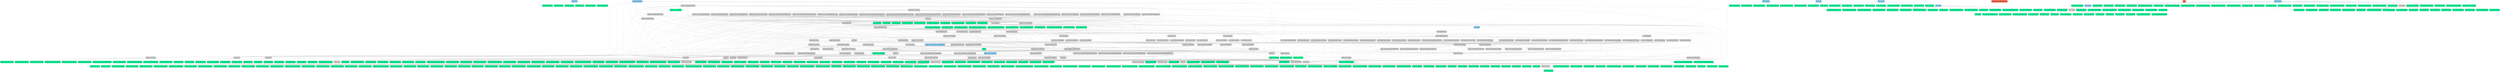 digraph {
	507 [label=<stdlib.net<br/>>, fontname=Monospace, shape=box, style="rounded,filled", fillcolor=lightskyblue];
	506 [label=<stdlib.net.Executor<br/>>, fontname=Monospace, shape=box, style="rounded,filled", fillcolor=mediumspringgreen];
	505 [label=<stdlib.net.Buffer<br/>>, fontname=Monospace, shape=box, style="rounded,filled", fillcolor=mediumspringgreen];
	504 [label=<stdlib.net.Socket<br/>>, fontname=Monospace, shape=box, style="rounded,filled", fillcolor=mediumspringgreen];
	503 [label=<stdlib.net.Timer<br/>>, fontname=Monospace, shape=box, style="rounded,filled", fillcolor=mediumspringgreen];
	502 [label=<stdlib.net.Internet<br/>>, fontname=Monospace, shape=box, style="rounded,filled", fillcolor=mediumspringgreen];
	501 [label=<stdlib.net.IOContext<br/>>, fontname=Monospace, shape=box, style="rounded,filled", fillcolor=mediumspringgreen];
	500 [label=<stdlib.sys.CSetJmp<br/>>, fontname=Monospace, shape=box, style="rounded,filled", fillcolor=mediumspringgreen];
	499 [label=<stdlib.sys.CSignal<br/>>, fontname=Monospace, shape=box, style="rounded,filled", fillcolor=lightgrey];
	498 [label=<stdlib.sys.SystemError<br/>>, fontname=Monospace, shape=box, style="rounded,filled", fillcolor=mediumspringgreen];
	497 [label=<stdlib.sys.CStdLib<br/>>, fontname=Monospace, shape=box, style="rounded,filled", fillcolor=mediumspringgreen];
	496 [label=<stdlib.sys.CSignal:Constants<br/>>, fontname=Monospace, shape=box, style="rounded,filled", fillcolor=mediumspringgreen];
	495 [label=<stdlib.text.StringView<br/>>, fontname=Monospace, shape=box, style="rounded,filled", fillcolor=mediumspringgreen];
	494 [label=<stdlib.text.String<br/>>, fontname=Monospace, shape=box, style="rounded,filled", fillcolor=mediumspringgreen];
	493 [label=<stdlib.text.Regex<br/>>, fontname=Monospace, shape=box, style="rounded,filled", fillcolor=mediumspringgreen];
	492 [label=<stdlib.text.CString<br/>>, fontname=Monospace, shape=box, style="rounded,filled", fillcolor=mediumspringgreen];
	491 [label=<stdlib.time.CTime<br/>>, fontname=Monospace, shape=box, style="rounded,filled", fillcolor=mediumspringgreen];
	490 [label=<stdlib.time.Chrono<br/>>, fontname=Monospace, shape=box, style="rounded,filled", fillcolor=mediumspringgreen];
	489 [label=<stdlib.os.unix.netinet.UDP<br/>>, fontname=Monospace, shape=box, style="rounded,filled", fillcolor=mediumspringgreen];
	488 [label=<stdlib.os.unix.netinet.TCP<br/>>, fontname=Monospace, shape=box, style="rounded,filled", fillcolor=mediumspringgreen];
	487 [label=<stdlib.os.unix.netinet.IPICMP<br/>>, fontname=Monospace, shape=box, style="rounded,filled", fillcolor=mediumspringgreen];
	486 [label=<stdlib.os.unix.netinet.IP6<br/>>, fontname=Monospace, shape=box, style="rounded,filled", fillcolor=mediumspringgreen];
	485 [label=<stdlib.os.unix.netinet.IP<br/>>, fontname=Monospace, shape=box, style="rounded,filled", fillcolor=mediumspringgreen];
	484 [label=<stdlib.os.unix.netinet.In<br/>>, fontname=Monospace, shape=box, style="rounded,filled", fillcolor=mediumspringgreen];
	483 [label=<stdlib.os.unix.netinet.IGMP<br/>>, fontname=Monospace, shape=box, style="rounded,filled", fillcolor=mediumspringgreen];
	482 [label=<stdlib.os.unix.netinet.IfTR<br/>>, fontname=Monospace, shape=box, style="rounded,filled", fillcolor=mediumspringgreen];
	481 [label=<stdlib.os.unix.netinet.IfFDDI<br/>>, fontname=Monospace, shape=box, style="rounded,filled", fillcolor=mediumspringgreen];
	480 [label=<stdlib.os.unix.netinet.IfEther<br/>>, fontname=Monospace, shape=box, style="rounded,filled", fillcolor=mediumspringgreen];
	479 [label=<stdlib.os.unix.netinet.ICMP6<br/>>, fontname=Monospace, shape=box, style="rounded,filled", fillcolor=mediumspringgreen];
	478 [label=<stdlib.os.unix.netinet.Ether<br/>>, fontname=Monospace, shape=box, style="rounded,filled", fillcolor=mediumspringgreen];
	477 [label=<stdlib.os.unix.net.IfARP<br/>>, fontname=Monospace, shape=box, style="rounded,filled", fillcolor=mediumspringgreen];
	476 [label=<stdlib.os.unix.net.Route<br/>>, fontname=Monospace, shape=box, style="rounded,filled", fillcolor=mediumspringgreen];
	475 [label=<stdlib.os.unix.net.Ethernet<br/>>, fontname=Monospace, shape=box, style="rounded,filled", fillcolor=mediumspringgreen];
	474 [label=<stdlib.os.unix.net.If<br/>>, fontname=Monospace, shape=box, style="rounded,filled", fillcolor=mediumspringgreen];
	473 [label=<stdlib.os.unix.net.IfPacket<br/>>, fontname=Monospace, shape=box, style="rounded,filled", fillcolor=mediumspringgreen];
	472 [label=<stdlib.os.unix.net.PPPDefs<br/>>, fontname=Monospace, shape=box, style="rounded,filled", fillcolor=mediumspringgreen];
	471 [label=<stdlib.os.unix.net.IfPPP<br/>>, fontname=Monospace, shape=box, style="rounded,filled", fillcolor=mediumspringgreen];
	470 [label=<stdlib.os.unix.net.IfShaper<br/>>, fontname=Monospace, shape=box, style="rounded,filled", fillcolor=mediumspringgreen];
	469 [label=<stdlib.os.unix.arpa.TFTP<br/>>, fontname=Monospace, shape=box, style="rounded,filled", fillcolor=mediumspringgreen];
	468 [label=<stdlib.os.unix.arpa.TelNet<br/>>, fontname=Monospace, shape=box, style="rounded,filled", fillcolor=mediumspringgreen];
	467 [label=<stdlib.os.unix.arpa.NameSer<br/>>, fontname=Monospace, shape=box, style="rounded,filled", fillcolor=mediumspringgreen];
	466 [label=<stdlib.os.unix.arpa.INet<br/>>, fontname=Monospace, shape=box, style="rounded,filled", fillcolor=mediumspringgreen];
	465 [label=<stdlib.os.unix.arpa.FTP<br/>>, fontname=Monospace, shape=box, style="rounded,filled", fillcolor=mediumspringgreen];
	464 [label=<stdlib.os.unix.sys.platform.X86<br/>>, fontname=Monospace, shape=box, style="rounded,filled", fillcolor=mediumspringgreen];
	463 [label=<stdlib.os.unix.sys.XAttr<br/>>, fontname=Monospace, shape=box, style="rounded,filled", fillcolor=mediumspringgreen];
	462 [label=<stdlib.os.unix.sys.Wait<br/>>, fontname=Monospace, shape=box, style="rounded,filled", fillcolor=mediumspringgreen];
	461 [label=<stdlib.os.unix.sys.VLimit<br/>>, fontname=Monospace, shape=box, style="rounded,filled", fillcolor=mediumspringgreen];
	460 [label=<stdlib.os.unix.sys.UTSName<br/>>, fontname=Monospace, shape=box, style="rounded,filled", fillcolor=mediumspringgreen];
	459 [label=<stdlib.os.unix.sys.User<br/>>, fontname=Monospace, shape=box, style="rounded,filled", fillcolor=mediumspringgreen];
	458 [label=<stdlib.os.unix.sys.UN<br/>>, fontname=Monospace, shape=box, style="rounded,filled", fillcolor=mediumspringgreen];
	457 [label=<stdlib.os.unix.sys.UIO<br/>>, fontname=Monospace, shape=box, style="rounded,filled", fillcolor=mediumspringgreen];
	456 [label=<stdlib.os.unix.sys.UContext<br/>>, fontname=Monospace, shape=box, style="rounded,filled", fillcolor=mediumspringgreen];
	455 [label=<stdlib.os.unix.sys.TTYChars<br/>>, fontname=Monospace, shape=box, style="rounded,filled", fillcolor=mediumspringgreen];
	454 [label=<stdlib.os.unix.sys.TimeX<br/>>, fontname=Monospace, shape=box, style="rounded,filled", fillcolor=mediumspringgreen];
	453 [label=<stdlib.os.unix.sys.TimeS<br/>>, fontname=Monospace, shape=box, style="rounded,filled", fillcolor=mediumspringgreen];
	452 [label=<stdlib.os.unix.sys.TimerFD<br/>>, fontname=Monospace, shape=box, style="rounded,filled", fillcolor=mediumspringgreen];
	451 [label=<stdlib.os.unix.sys.TimeB<br/>>, fontname=Monospace, shape=box, style="rounded,filled", fillcolor=mediumspringgreen];
	450 [label=<stdlib.os.unix.sys.Time<br/>>, fontname=Monospace, shape=box, style="rounded,filled", fillcolor=mediumspringgreen];
	449 [label=<stdlib.os.unix.sys.SysLog<br/>>, fontname=Monospace, shape=box, style="rounded,filled", fillcolor=mediumspringgreen];
	448 [label=<stdlib.os.unix.sys.SysInfo<br/>>, fontname=Monospace, shape=box, style="rounded,filled", fillcolor=mediumspringgreen];
	447 [label=<stdlib.os.unix.sys.Swap<br/>>, fontname=Monospace, shape=box, style="rounded,filled", fillcolor=mediumspringgreen];
	446 [label=<stdlib.os.unix.sys.StatVFS<br/>>, fontname=Monospace, shape=box, style="rounded,filled", fillcolor=mediumspringgreen];
	445 [label=<stdlib.os.unix.sys.StatFS<br/>>, fontname=Monospace, shape=box, style="rounded,filled", fillcolor=mediumspringgreen];
	444 [label=<stdlib.os.unix.sys.Stat<br/>>, fontname=Monospace, shape=box, style="rounded,filled", fillcolor=mediumspringgreen];
	443 [label=<stdlib.os.unix.sys.Socket<br/>>, fontname=Monospace, shape=box, style="rounded,filled", fillcolor=mediumspringgreen];
	442 [label=<stdlib.os.unix.sys.SingleThreaded<br/>>, fontname=Monospace, shape=box, style="rounded,filled", fillcolor=mediumspringgreen];
	441 [label=<stdlib.os.unix.sys.SignalFD<br/>>, fontname=Monospace, shape=box, style="rounded,filled", fillcolor=mediumspringgreen];
	440 [label=<stdlib.os.unix.sys.SHM<br/>>, fontname=Monospace, shape=box, style="rounded,filled", fillcolor=mediumspringgreen];
	439 [label=<stdlib.os.unix.sys.SendFile<br/>>, fontname=Monospace, shape=box, style="rounded,filled", fillcolor=mediumspringgreen];
	438 [label=<stdlib.os.unix.sys.Sem<br/>>, fontname=Monospace, shape=box, style="rounded,filled", fillcolor=mediumspringgreen];
	437 [label=<stdlib.os.unix.sys.Select<br/>>, fontname=Monospace, shape=box, style="rounded,filled", fillcolor=mediumspringgreen];
	436 [label=<stdlib.os.unix.sys.RSeq<br/>>, fontname=Monospace, shape=box, style="rounded,filled", fillcolor=mediumspringgreen];
	435 [label=<stdlib.os.unix.sys.Resource<br/>>, fontname=Monospace, shape=box, style="rounded,filled", fillcolor=mediumspringgreen];
	434 [label=<stdlib.os.unix.sys.Reboot<br/>>, fontname=Monospace, shape=box, style="rounded,filled", fillcolor=mediumspringgreen];
	433 [label=<stdlib.os.unix.sys.Raw<br/>>, fontname=Monospace, shape=box, style="rounded,filled", fillcolor=mediumspringgreen];
	432 [label=<stdlib.os.unix.sys.Random<br/>>, fontname=Monospace, shape=box, style="rounded,filled", fillcolor=mediumspringgreen];
	431 [label=<stdlib.os.unix.sys.Quota<br/>>, fontname=Monospace, shape=box, style="rounded,filled", fillcolor=mediumspringgreen];
	430 [label=<stdlib.os.unix.sys.PTrace<br/>>, fontname=Monospace, shape=box, style="rounded,filled", fillcolor=mediumspringgreen];
	429 [label=<stdlib.os.unix.sys.PSXSysCall<br/>>, fontname=Monospace, shape=box, style="rounded,filled", fillcolor=mediumspringgreen];
	428 [label=<stdlib.os.unix.sys.Profil<br/>>, fontname=Monospace, shape=box, style="rounded,filled", fillcolor=mediumspringgreen];
	427 [label=<stdlib.os.unix.sys.ProcFS<br/>>, fontname=Monospace, shape=box, style="rounded,filled", fillcolor=mediumspringgreen];
	426 [label=<stdlib.os.unix.sys.PRCtl<br/>>, fontname=Monospace, shape=box, style="rounded,filled", fillcolor=mediumspringgreen];
	425 [label=<stdlib.os.unix.sys.Poll<br/>>, fontname=Monospace, shape=box, style="rounded,filled", fillcolor=mediumspringgreen];
	424 [label=<stdlib.os.unix.sys.PIDFD<br/>>, fontname=Monospace, shape=box, style="rounded,filled", fillcolor=mediumspringgreen];
	423 [label=<stdlib.os.unix.sys.Personality<br/>>, fontname=Monospace, shape=box, style="rounded,filled", fillcolor=mediumspringgreen];
	422 [label=<stdlib.os.unix.sys.Perm<br/>>, fontname=Monospace, shape=box, style="rounded,filled", fillcolor=mediumspringgreen];
	421 [label=<stdlib.os.unix.sys.MTIO<br/>>, fontname=Monospace, shape=box, style="rounded,filled", fillcolor=mediumspringgreen];
	420 [label=<stdlib.os.unix.sys.Msg<br/>>, fontname=Monospace, shape=box, style="rounded,filled", fillcolor=mediumspringgreen];
	419 [label=<stdlib.os.unix.sys.Mount<br/>>, fontname=Monospace, shape=box, style="rounded,filled", fillcolor=mediumspringgreen];
	418 [label=<stdlib.os.unix.sys.MMan<br/>>, fontname=Monospace, shape=box, style="rounded,filled", fillcolor=mediumspringgreen];
	417 [label=<stdlib.os.unix.sys.KLog<br/>>, fontname=Monospace, shape=box, style="rounded,filled", fillcolor=mediumspringgreen];
	416 [label=<stdlib.os.unix.sys.IPC<br/>>, fontname=Monospace, shape=box, style="rounded,filled", fillcolor=mediumspringgreen];
	415 [label=<stdlib.os.unix.sys.IOCtl<br/>>, fontname=Monospace, shape=box, style="rounded,filled", fillcolor=mediumspringgreen];
	414 [label=<stdlib.os.unix.sys.IO<br/>>, fontname=Monospace, shape=box, style="rounded,filled", fillcolor=mediumspringgreen];
	413 [label=<stdlib.os.unix.sys.INotify<br/>>, fontname=Monospace, shape=box, style="rounded,filled", fillcolor=mediumspringgreen];
	412 [label=<stdlib.os.unix.sys.GMonOut<br/>>, fontname=Monospace, shape=box, style="rounded,filled", fillcolor=mediumspringgreen];
	411 [label=<stdlib.os.unix.sys.GMon<br/>>, fontname=Monospace, shape=box, style="rounded,filled", fillcolor=mediumspringgreen];
	410 [label=<stdlib.os.unix.sys.FSUID<br/>>, fontname=Monospace, shape=box, style="rounded,filled", fillcolor=mediumspringgreen];
	409 [label=<stdlib.os.unix.sys.File<br/>>, fontname=Monospace, shape=box, style="rounded,filled", fillcolor=mediumspringgreen];
	408 [label=<stdlib.os.unix.sys.FANotify<br/>>, fontname=Monospace, shape=box, style="rounded,filled", fillcolor=mediumspringgreen];
	407 [label=<stdlib.os.unix.sys.EventFD<br/>>, fontname=Monospace, shape=box, style="rounded,filled", fillcolor=mediumspringgreen];
	406 [label=<stdlib.os.unix.sys.EPoll<br/>>, fontname=Monospace, shape=box, style="rounded,filled", fillcolor=mediumspringgreen];
	405 [label=<stdlib.os.unix.sys.Capability<br/>>, fontname=Monospace, shape=box, style="rounded,filled", fillcolor=mediumspringgreen];
	404 [label=<stdlib.os.unix.sys.AuxV<br/>>, fontname=Monospace, shape=box, style="rounded,filled", fillcolor=mediumspringgreen];
	403 [label=<stdlib.os.unix.sys.Acl<br/>>, fontname=Monospace, shape=box, style="rounded,filled", fillcolor=mediumspringgreen];
	402 [label=<stdlib.os.unix.sys.Acct<br/>>, fontname=Monospace, shape=box, style="rounded,filled", fillcolor=mediumspringgreen];
	401 [label=<stdlib.os.unix.WordExp<br/>>, fontname=Monospace, shape=box, style="rounded,filled", fillcolor=mediumspringgreen];
	400 [label=<stdlib.os.unix.UTMPX<br/>>, fontname=Monospace, shape=box, style="rounded,filled", fillcolor=mediumspringgreen];
	399 [label=<stdlib.os.unix.UTime<br/>>, fontname=Monospace, shape=box, style="rounded,filled", fillcolor=mediumspringgreen];
	398 [label=<stdlib.os.unix.UniStd<br/>>, fontname=Monospace, shape=box, style="rounded,filled", fillcolor=mediumspringgreen];
	397 [label=<stdlib.os.unix.TermIOS<br/>>, fontname=Monospace, shape=box, style="rounded,filled", fillcolor=mediumspringgreen];
	396 [label=<stdlib.os.unix.sys<br/>>, fontname=Monospace, shape=box, style="rounded,filled", fillcolor=lightgrey];
	395 [label=<stdlib.os.unix.Strings<br/>>, fontname=Monospace, shape=box, style="rounded,filled", fillcolor=mediumspringgreen];
	394 [label=<stdlib.os.unix.Spawn<br/>>, fontname=Monospace, shape=box, style="rounded,filled", fillcolor=mediumspringgreen];
	393 [label=<stdlib.os.unix.Semaphore<br/>>, fontname=Monospace, shape=box, style="rounded,filled", fillcolor=mediumspringgreen];
	392 [label=<stdlib.os.unix.Search<br/>>, fontname=Monospace, shape=box, style="rounded,filled", fillcolor=mediumspringgreen];
	391 [label=<stdlib.os.unix.Sched<br/>>, fontname=Monospace, shape=box, style="rounded,filled", fillcolor=mediumspringgreen];
	390 [label=<stdlib.os.unix.RegEx<br/>>, fontname=Monospace, shape=box, style="rounded,filled", fillcolor=mediumspringgreen];
	389 [label=<stdlib.os.unix.Pwd<br/>>, fontname=Monospace, shape=box, style="rounded,filled", fillcolor=mediumspringgreen];
	388 [label=<stdlib.os.unix.PThread<br/>>, fontname=Monospace, shape=box, style="rounded,filled", fillcolor=mediumspringgreen];
	387 [label=<stdlib.os.unix.NLTypes<br/>>, fontname=Monospace, shape=box, style="rounded,filled", fillcolor=mediumspringgreen];
	386 [label=<stdlib.os.unix.netinet<br/>>, fontname=Monospace, shape=box, style="rounded,filled", fillcolor=lightgrey];
	385 [label=<stdlib.os.unix.NetDB<br/>>, fontname=Monospace, shape=box, style="rounded,filled", fillcolor=mediumspringgreen];
	384 [label=<stdlib.os.unix.net<br/>>, fontname=Monospace, shape=box, style="rounded,filled", fillcolor=lightgrey];
	383 [label=<stdlib.os.unix.NDBM<br/>>, fontname=Monospace, shape=box, style="rounded,filled", fillcolor=mediumspringgreen];
	382 [label=<stdlib.os.unix.MQueue<br/>>, fontname=Monospace, shape=box, style="rounded,filled", fillcolor=mediumspringgreen];
	381 [label=<stdlib.os.unix.Monetary<br/>>, fontname=Monospace, shape=box, style="rounded,filled", fillcolor=mediumspringgreen];
	380 [label=<stdlib.os.unix.LibGen<br/>>, fontname=Monospace, shape=box, style="rounded,filled", fillcolor=mediumspringgreen];
	379 [label=<stdlib.os.unix.LangInfo<br/>>, fontname=Monospace, shape=box, style="rounded,filled", fillcolor=mediumspringgreen];
	378 [label=<stdlib.os.unix.IConv<br/>>, fontname=Monospace, shape=box, style="rounded,filled", fillcolor=mediumspringgreen];
	377 [label=<stdlib.os.unix.Grp<br/>>, fontname=Monospace, shape=box, style="rounded,filled", fillcolor=mediumspringgreen];
	376 [label=<stdlib.os.unix.Glob<br/>>, fontname=Monospace, shape=box, style="rounded,filled", fillcolor=mediumspringgreen];
	375 [label=<stdlib.os.unix.FTW<br/>>, fontname=Monospace, shape=box, style="rounded,filled", fillcolor=mediumspringgreen];
	374 [label=<stdlib.os.unix.FnMatch<br/>>, fontname=Monospace, shape=box, style="rounded,filled", fillcolor=mediumspringgreen];
	373 [label=<stdlib.os.unix.FmtMsg<br/>>, fontname=Monospace, shape=box, style="rounded,filled", fillcolor=mediumspringgreen];
	372 [label=<stdlib.os.unix.FCntl<br/>>, fontname=Monospace, shape=box, style="rounded,filled", fillcolor=mediumspringgreen];
	371 [label=<stdlib.os.unix.DLFCn<br/>>, fontname=Monospace, shape=box, style="rounded,filled", fillcolor=mediumspringgreen];
	370 [label=<stdlib.os.unix.DirEnt<br/>>, fontname=Monospace, shape=box, style="rounded,filled", fillcolor=mediumspringgreen];
	369 [label=<stdlib.os.unix.arpa<br/>>, fontname=Monospace, shape=box, style="rounded,filled", fillcolor=lightgrey];
	368 [label=<stdlib.os.unix.AIO<br/>>, fontname=Monospace, shape=box, style="rounded,filled", fillcolor=mediumspringgreen];
	367 [label=<stdlib.os.win32.Windows<br/>>, fontname=Monospace, shape=box, style="rounded,filled", fillcolor=mediumspringgreen];
	366 [label=<stdlib.util.TypeInfo<br/>>, fontname=Monospace, shape=box, style="rounded,filled", fillcolor=mediumspringgreen];
	365 [label=<stdlib.util.TypeIndex<br/>>, fontname=Monospace, shape=box, style="rounded,filled", fillcolor=mediumspringgreen];
	364 [label=<stdlib.util.StackTrace<br/>>, fontname=Monospace, shape=box, style="rounded,filled", fillcolor=mediumspringgreen];
	363 [label=<stdlib.util.Utility<br/>>, fontname=Monospace, shape=box, style="rounded,filled", fillcolor=mediumspringgreen];
	362 [label=<stdlib.collections.BitSet<br/>>, fontname=Monospace, shape=box, style="rounded,filled", fillcolor=mediumspringgreen];
	361 [label=<stdlib.collections.Queue<br/>>, fontname=Monospace, shape=box, style="rounded,filled", fillcolor=mediumspringgreen];
	360 [label=<stdlib.collections.UnorderedMap<br/>>, fontname=Monospace, shape=box, style="rounded,filled", fillcolor=mediumspringgreen];
	359 [label=<stdlib.collections.Set<br/>>, fontname=Monospace, shape=box, style="rounded,filled", fillcolor=mediumspringgreen];
	358 [label=<stdlib.collections.Pair<br/>>, fontname=Monospace, shape=box, style="rounded,filled", fillcolor=mediumspringgreen];
	357 [label=<stdlib.collections.ForwardList<br/>>, fontname=Monospace, shape=box, style="rounded,filled", fillcolor=mediumspringgreen];
	356 [label=<stdlib.collections.List<br/>>, fontname=Monospace, shape=box, style="rounded,filled", fillcolor=mediumspringgreen];
	355 [label=<stdlib.collections.UnorderedSet<br/>>, fontname=Monospace, shape=box, style="rounded,filled", fillcolor=mediumspringgreen];
	354 [label=<stdlib.collections.IntegerSequence<br/>>, fontname=Monospace, shape=box, style="rounded,filled", fillcolor=mediumspringgreen];
	353 [label=<stdlib.collections.Tuple<br/>>, fontname=Monospace, shape=box, style="rounded,filled", fillcolor=mediumspringgreen];
	352 [label=<stdlib.collections.Map<br/>>, fontname=Monospace, shape=box, style="rounded,filled", fillcolor=mediumspringgreen];
	351 [label=<stdlib.collections.Stack<br/>>, fontname=Monospace, shape=box, style="rounded,filled", fillcolor=mediumspringgreen];
	350 [label=<stdlib.collections.ValArray<br/>>, fontname=Monospace, shape=box, style="rounded,filled", fillcolor=mediumspringgreen];
	349 [label=<stdlib.collections.Deque<br/>>, fontname=Monospace, shape=box, style="rounded,filled", fillcolor=mediumspringgreen];
	348 [label=<stdlib.collections.Array<br/>>, fontname=Monospace, shape=box, style="rounded,filled", fillcolor=mediumspringgreen];
	347 [label=<stdlib.collections.Vector<br/>>, fontname=Monospace, shape=box, style="rounded,filled", fillcolor=mediumspringgreen];
	346 [label=<stdlib.concurrency.Coroutine<br/>>, fontname=Monospace, shape=box, style="rounded,filled", fillcolor=mediumspringgreen];
	345 [label=<stdlib.concurrency.Atomic<br/>>, fontname=Monospace, shape=box, style="rounded,filled", fillcolor=mediumspringgreen];
	344 [label=<stdlib.concurrency.ConditionVariable<br/>>, fontname=Monospace, shape=box, style="rounded,filled", fillcolor=mediumspringgreen];
	343 [label=<stdlib.concurrency.Mutex<br/>>, fontname=Monospace, shape=box, style="rounded,filled", fillcolor=mediumspringgreen];
	342 [label=<stdlib.concurrency.Semaphore<br/>>, fontname=Monospace, shape=box, style="rounded,filled", fillcolor=mediumspringgreen];
	341 [label=<stdlib.concurrency.StopToken<br/>>, fontname=Monospace, shape=box, style="rounded,filled", fillcolor=mediumspringgreen];
	340 [label=<stdlib.concurrency.Latch<br/>>, fontname=Monospace, shape=box, style="rounded,filled", fillcolor=mediumspringgreen];
	339 [label=<stdlib.concurrency.Future<br/>>, fontname=Monospace, shape=box, style="rounded,filled", fillcolor=mediumspringgreen];
	338 [label=<stdlib.concurrency.Barrier<br/>>, fontname=Monospace, shape=box, style="rounded,filled", fillcolor=mediumspringgreen];
	337 [label=<stdlib.concurrency.Thread<br/>>, fontname=Monospace, shape=box, style="rounded,filled", fillcolor=mediumspringgreen];
	336 [label=<stdlib.concurrency.SharedMutex<br/>>, fontname=Monospace, shape=box, style="rounded,filled", fillcolor=mediumspringgreen];
	335 [label=<stdlib.fs.FileSystem<br/>>, fontname=Monospace, shape=box, style="rounded,filled", fillcolor=mediumspringgreen];
	334 [label=<stdlib.core.Variant<br/>>, fontname=Monospace, shape=box, style="rounded,filled", fillcolor=mediumspringgreen];
	333 [label=<stdlib.core.String<br/>>, fontname=Monospace, shape=box, style="rounded,filled", fillcolor=mediumspringgreen];
	332 [label=<stdlib.core.Primitives<br/>>, fontname=Monospace, shape=box, style="rounded,filled", fillcolor=mediumspringgreen];
	331 [label=<stdlib.core.Optional<br/>>, fontname=Monospace, shape=box, style="rounded,filled", fillcolor=mediumspringgreen];
	330 [label=<stdlib.core.Limits<br/>>, fontname=Monospace, shape=box, style="rounded,filled", fillcolor=mediumspringgreen];
	329 [label=<stdlib.core.InitializerList<br/>>, fontname=Monospace, shape=box, style="rounded,filled", fillcolor=mediumspringgreen];
	328 [label=<stdlib.core.Functional<br/>>, fontname=Monospace, shape=box, style="rounded,filled", fillcolor=mediumspringgreen];
	327 [label=<stdlib.core.Expected<br/>>, fontname=Monospace, shape=box, style="rounded,filled", fillcolor=mediumspringgreen];
	326 [label=<stdlib.core.Execution<br/>>, fontname=Monospace, shape=box, style="rounded,filled", fillcolor=mediumspringgreen];
	325 [label=<stdlib.core.Exceptions<br/>>, fontname=Monospace, shape=box, style="rounded,filled", fillcolor=mediumspringgreen];
	324 [label=<stdlib.core.Concepts<br/>>, fontname=Monospace, shape=box, style="rounded,filled", fillcolor=mediumspringgreen];
	323 [label=<stdlib.core.Compare<br/>>, fontname=Monospace, shape=box, style="rounded,filled", fillcolor=mediumspringgreen];
	322 [label=<stdlib.core.Any<br/>>, fontname=Monospace, shape=box, style="rounded,filled", fillcolor=mediumspringgreen];
	321 [label=<stdlib.ranges.Ranges<br/>>, fontname=Monospace, shape=box, style="rounded,filled", fillcolor=mediumspringgreen];
	320 [label=<stdlib.ranges.Memory<br/>>, fontname=Monospace, shape=box, style="rounded,filled", fillcolor=mediumspringgreen];
	319 [label=<stdlib.ranges.Iterator<br/>>, fontname=Monospace, shape=box, style="rounded,filled", fillcolor=mediumspringgreen];
	318 [label=<stdlib.ranges.Generator<br/>>, fontname=Monospace, shape=box, style="rounded,filled", fillcolor=mediumspringgreen];
	317 [label=<stdlib.ranges.Functional<br/>>, fontname=Monospace, shape=box, style="rounded,filled", fillcolor=mediumspringgreen];
	316 [label=<stdlib.ranges.Algorithm<br/>>, fontname=Monospace, shape=box, style="rounded,filled", fillcolor=mediumspringgreen];
	315 [label=<stdlib.ranges<br/>>, fontname=Monospace, shape=box, style="rounded,filled", fillcolor=lightskyblue];
	314 [label=<stdlib.fmt.CIntTypes:Constants<br/>>, fontname=Monospace, shape=box, style="rounded,filled", fillcolor=mediumspringgreen];
	313 [label=<stdlib.math.Ratio<br/>>, fontname=Monospace, shape=box, style="rounded,filled", fillcolor=mediumspringgreen];
	312 [label=<stdlib.math.Random<br/>>, fontname=Monospace, shape=box, style="rounded,filled", fillcolor=mediumspringgreen];
	311 [label=<stdlib.math.Numeric<br/>>, fontname=Monospace, shape=box, style="rounded,filled", fillcolor=mediumspringgreen];
	310 [label=<stdlib.math.Numbers<br/>>, fontname=Monospace, shape=box, style="rounded,filled", fillcolor=mediumspringgreen];
	309 [label=<stdlib.math.Complex<br/>>, fontname=Monospace, shape=box, style="rounded,filled", fillcolor=mediumspringgreen];
	308 [label=<stdlib.math.CMath<br/>>, fontname=Monospace, shape=box, style="rounded,filled", fillcolor=mediumspringgreen];
	307 [label=<stdlib.math.Bit<br/>>, fontname=Monospace, shape=box, style="rounded,filled", fillcolor=mediumspringgreen];
	306 [label=<stdlib.core.CStdDef<br/>>, fontname=Monospace, shape=box, style="rounded,filled", fillcolor=mediumspringgreen];
	305 [label=<stdlib.os.Win32<br/>>, fontname=Monospace, shape=box, style="rounded,filled", fillcolor=lightgrey];
	304 [label=<stdlib.os.Unix<br/>>, fontname=Monospace, shape=box, style="rounded,filled", fillcolor=lightgrey];
	303 [label=<stdlib.mem.ScopedAllocator<br/>>, fontname=Monospace, shape=box, style="rounded,filled", fillcolor=mediumspringgreen];
	302 [label=<stdlib.mem.New<br/>>, fontname=Monospace, shape=box, style="rounded,filled", fillcolor=mediumspringgreen];
	301 [label=<stdlib.mem.MemoryResource<br/>>, fontname=Monospace, shape=box, style="rounded,filled", fillcolor=mediumspringgreen];
	300 [label=<stdlib.mem.Memory<br/>>, fontname=Monospace, shape=box, style="rounded,filled", fillcolor=mediumspringgreen];
	299 [label=<stdlib.mem.CStdLib<br/>>, fontname=Monospace, shape=box, style="rounded,filled", fillcolor=mediumspringgreen];
	298 [label=<stdlib.algorithm.CStdLib<br/>>, fontname=Monospace, shape=box, style="rounded,filled", fillcolor=mediumspringgreen];
	297 [label=<stdlib.algorithm.Algorithm<br/>>, fontname=Monospace, shape=box, style="rounded,filled", fillcolor=mediumspringgreen];
	296 [label=<stdlib.algorithm.Numeric<br/>>, fontname=Monospace, shape=box, style="rounded,filled", fillcolor=mediumspringgreen];
	295 [label=<stdlib.fmt.CIntTypes<br/>>, fontname=Monospace, shape=box, style="rounded,filled", fillcolor=lightgrey];
	294 [label=<stdlib.fmt.CharConv<br/>>, fontname=Monospace, shape=box, style="rounded,filled", fillcolor=mediumspringgreen];
	293 [label=<stdlib.io.IOStream<br/>>, fontname=Monospace, shape=box, style="rounded,filled", fillcolor=mediumspringgreen];
	292 [label=<stdlib.io.SpanStream<br/>>, fontname=Monospace, shape=box, style="rounded,filled", fillcolor=mediumspringgreen];
	291 [label=<stdlib.io.SyncStream<br/>>, fontname=Monospace, shape=box, style="rounded,filled", fillcolor=mediumspringgreen];
	290 [label=<stdlib.io.CWChar<br/>>, fontname=Monospace, shape=box, style="rounded,filled", fillcolor=mediumspringgreen];
	289 [label=<stdlib.io.IOManip<br/>>, fontname=Monospace, shape=box, style="rounded,filled", fillcolor=mediumspringgreen];
	288 [label=<stdlib.io.StreamBuf<br/>>, fontname=Monospace, shape=box, style="rounded,filled", fillcolor=mediumspringgreen];
	287 [label=<stdlib.io.SStream<br/>>, fontname=Monospace, shape=box, style="rounded,filled", fillcolor=mediumspringgreen];
	286 [label=<stdlib.io.FStream<br/>>, fontname=Monospace, shape=box, style="rounded,filled", fillcolor=mediumspringgreen];
	285 [label=<stdlib.io.OStream<br/>>, fontname=Monospace, shape=box, style="rounded,filled", fillcolor=mediumspringgreen];
	284 [label=<stdlib.io.CStdIO<br/>>, fontname=Monospace, shape=box, style="rounded,filled", fillcolor=mediumspringgreen];
	283 [label=<stdlib.fmt.Format<br/>>, fontname=Monospace, shape=box, style="rounded,filled", fillcolor=mediumspringgreen];
	282 [label=<stdlib.io.Print<br/>>, fontname=Monospace, shape=box, style="rounded,filled", fillcolor=lightgrey];
	281 [label=<stdlib.io.IStream<br/>>, fontname=Monospace, shape=box, style="rounded,filled", fillcolor=mediumspringgreen];
	280 [label=<stdlib.io.IOS<br/>>, fontname=Monospace, shape=box, style="rounded,filled", fillcolor=mediumspringgreen];
	279 [label=<ftxui.util<br/>>, fontname=Monospace, shape=box, style="rounded,filled", fillcolor=lightskyblue];
	278 [label=<ftxui.util.AutoReset<br/>>, fontname=Monospace, shape=box, style="rounded,filled", fillcolor=mediumspringgreen];
	277 [label=<ftxui.util.Ref<br/>>, fontname=Monospace, shape=box, style="rounded,filled", fillcolor=mediumspringgreen];
	276 [label=<ftxui.screen.Terminal<br/>>, fontname=Monospace, shape=box, style="rounded,filled", fillcolor=mediumspringgreen];
	275 [label=<ftxui.screen.String<br/>>, fontname=Monospace, shape=box, style="rounded,filled", fillcolor=mediumspringgreen];
	274 [label=<ftxui.screen.Screen<br/>>, fontname=Monospace, shape=box, style="rounded,filled", fillcolor=mediumspringgreen];
	273 [label=<ftxui.screen.Pixel<br/>>, fontname=Monospace, shape=box, style="rounded,filled", fillcolor=mediumspringgreen];
	272 [label=<ftxui.screen.Image<br/>>, fontname=Monospace, shape=box, style="rounded,filled", fillcolor=mediumspringgreen];
	271 [label=<ftxui.screen.Deprecated<br/>>, fontname=Monospace, shape=box, style="rounded,filled", fillcolor=mediumspringgreen];
	270 [label=<ftxui.screen.ColorInfo<br/>>, fontname=Monospace, shape=box, style="rounded,filled", fillcolor=mediumspringgreen];
	269 [label=<ftxui.screen.Color<br/>>, fontname=Monospace, shape=box, style="rounded,filled", fillcolor=mediumspringgreen];
	268 [label=<ftxui.screen.Box<br/>>, fontname=Monospace, shape=box, style="rounded,filled", fillcolor=mediumspringgreen];
	267 [label=<ftxui.screen<br/>>, fontname=Monospace, shape=box, style="rounded,filled", fillcolor=lightskyblue];
	266 [label=<ftxui.dom.Canvas<br/>>, fontname=Monospace, shape=box, style="rounded,filled", fillcolor=mediumspringgreen];
	265 [label=<ftxui.dom.Deprecated<br/>>, fontname=Monospace, shape=box, style="rounded,filled", fillcolor=mediumspringgreen];
	264 [label=<ftxui.dom.Requirement<br/>>, fontname=Monospace, shape=box, style="rounded,filled", fillcolor=mediumspringgreen];
	263 [label=<ftxui.dom.FlexboxConfig<br/>>, fontname=Monospace, shape=box, style="rounded,filled", fillcolor=mediumspringgreen];
	262 [label=<ftxui.dom.Elements<br/>>, fontname=Monospace, shape=box, style="rounded,filled", fillcolor=mediumspringgreen];
	261 [label=<ftxui.dom.LinearGradient<br/>>, fontname=Monospace, shape=box, style="rounded,filled", fillcolor=mediumspringgreen];
	260 [label=<ftxui.dom.Direction<br/>>, fontname=Monospace, shape=box, style="rounded,filled", fillcolor=mediumspringgreen];
	259 [label=<ftxui.dom.Selection<br/>>, fontname=Monospace, shape=box, style="rounded,filled", fillcolor=mediumspringgreen];
	258 [label=<ftxui.dom.Table<br/>>, fontname=Monospace, shape=box, style="rounded,filled", fillcolor=mediumspringgreen];
	257 [label=<ftxui.dom.Node<br/>>, fontname=Monospace, shape=box, style="rounded,filled", fillcolor=mediumspringgreen];
	126 [label=<engine.utility.Exceptions:InvalidKeyException<br/>>, fontname=Monospace, shape=box, style="rounded,filled", fillcolor=lightgrey];
	125 [label=<engine.utility.Exceptions:InvalidIDException<br/>>, fontname=Monospace, shape=box, style="rounded,filled", fillcolor=lightgrey];
	124 [label=<engine.utility.Interfaces:FinalOnly<br/>>, fontname=Monospace, shape=box, style="rounded,filled", fillcolor=mediumspringgreen];
	123 [label=<engine.utility.Interfaces:KeyQueryable<br/>>, fontname=Monospace, shape=box, style="rounded,filled", fillcolor=mediumspringgreen];
	122 [label=<engine.game.FiniteStateMachine<br/>>, fontname=Monospace, shape=box, style="rounded,filled", fillcolor=tomato];
	121 [label=<unit.CharacterFactory<br/>>, fontname=Monospace, shape=box, style="rounded,filled", fillcolor=lightgrey];
	120 [label=<unit.BossEnemyFactory<br/>>, fontname=Monospace, shape=box, style="rounded,filled", fillcolor=lightgrey];
	119 [label=<unit.BasicEnemyFactory<br/>>, fontname=Monospace, shape=box, style="rounded,filled", fillcolor=lightgrey];
	118 [label=<engine.utility.RandomNumberGenerator<br/>>, fontname=Monospace, shape=box, style="rounded,filled", fillcolor=lightgrey];
	117 [label=<engine.game.Dice<br/>>, fontname=Monospace, shape=box, style="rounded,filled", fillcolor=lightgrey];
	116 [label=<engine.game.ecs.Systems<br/>>, fontname=Monospace, shape=box, style="rounded,filled", fillcolor=lightgrey];
	115 [label=<stdlib.time<br/>>, fontname=Monospace, shape=box, style="rounded,filled", fillcolor=lightgrey];
	114 [label=<engine.game.Engine<br/>>, fontname=Monospace, shape=box, style="rounded,filled", fillcolor=lightskyblue];
	113 [label=<stdlib.fs<br/>>, fontname=Monospace, shape=box, style="rounded,filled", fillcolor=lightgrey];
	112 [label=<engine.utility.GameInfo<br/>>, fontname=Monospace, shape=box, style="rounded,filled", fillcolor=lightgrey];
	111 [label=<engine.utility.Colours<br/>>, fontname=Monospace, shape=box, style="rounded,filled", fillcolor=lightgrey];
	110 [label=<engine.board.Panel<br/>>, fontname=Monospace, shape=box, style="rounded,filled", fillcolor=lightgrey];
	109 [label=<engine.board.BoardLibrary<br/>>, fontname=Monospace, shape=box, style="rounded,filled", fillcolor=lightgrey];
	108 [label=<engine.board.BoardInfo<br/>>, fontname=Monospace, shape=box, style="rounded,filled", fillcolor=lightgrey];
	107 [label=<engine.board.Board<br/>>, fontname=Monospace, shape=box, style="rounded,filled", fillcolor=lightgrey];
	106 [label=<engine.unit.Character<br/>>, fontname=Monospace, shape=box, style="rounded,filled", fillcolor=lightgrey];
	105 [label=<engine.entity.Player<br/>>, fontname=Monospace, shape=box, style="rounded,filled", fillcolor=lightgrey];
	104 [label=<engine.unit.Unit<br/>>, fontname=Monospace, shape=box, style="rounded,filled", fillcolor=lightgrey];
	103 [label=<engine.game.ecs.Components<br/>>, fontname=Monospace, shape=box, style="rounded,filled", fillcolor=lightgrey];
	102 [label=<engine.game.EntityComponentSystem<br/>>, fontname=Monospace, shape=box, style="rounded,filled", fillcolor=lightgrey];
	101 [label=<engine.unit.Enemy<br/>>, fontname=Monospace, shape=box, style="rounded,filled", fillcolor=lightgrey];
	100 [label=<engine.entity.Entity<br/>>, fontname=Monospace, shape=box, style="rounded,filled", fillcolor=lightgrey];
	99 [label=<engine.entity.Mob<br/>>, fontname=Monospace, shape=box, style="rounded,filled", fillcolor=lightgrey];
	98 [label=<engine.card.CardTypes:BattleCard<br/>>, fontname=Monospace, shape=box, style="rounded,filled", fillcolor=lightgrey];
	97 [label=<engine.card.CardTypes:BoostCard<br/>>, fontname=Monospace, shape=box, style="rounded,filled", fillcolor=lightgrey];
	96 [label=<engine.card.CardTypes:GiftCard<br/>>, fontname=Monospace, shape=box, style="rounded,filled", fillcolor=lightgrey];
	95 [label=<engine.card.CardTypes:EventCard<br/>>, fontname=Monospace, shape=box, style="rounded,filled", fillcolor=lightgrey];
	94 [label=<engine.card.CardTypes:TrapCard<br/>>, fontname=Monospace, shape=box, style="rounded,filled", fillcolor=lightgrey];
	93 [label=<engine.card.SpawnTypes:StandardCard<br/>>, fontname=Monospace, shape=box, style="rounded,filled", fillcolor=lightgrey];
	92 [label=<engine.card.SpawnTypes:MushroomCard<br/>>, fontname=Monospace, shape=box, style="rounded,filled", fillcolor=lightgrey];
	91 [label=<engine.card.SpawnTypes:HyperCard<br/>>, fontname=Monospace, shape=box, style="rounded,filled", fillcolor=lightgrey];
	90 [label=<engine.ui.CommandLineInterface<br/>>, fontname=Monospace, shape=box, style="rounded,filled", fillcolor=lightgrey];
	89 [label=<engine.ui.TextUserInterface<br/>>, fontname=Monospace, shape=box, style="rounded,filled", fillcolor=lightgrey];
	88 [label=<engine.ui.cli.CLIUtils<br/>>, fontname=Monospace, shape=box, style="rounded,filled", fillcolor=lightgrey];
	87 [label=<engine.ui.UserInterface<br/>>, fontname=Monospace, shape=box, style="rounded,filled", fillcolor=lightgrey];
	86 [label=<engine.ui.tui.TUIUtils<br/>>, fontname=Monospace, shape=box, style="rounded,filled", fillcolor=mediumspringgreen];
	85 [label=<engine.utility.Interfaces<br/>>, fontname=Monospace, shape=box, style="rounded,filled", fillcolor=lightgrey];
	84 [label=<engine.ui.tui.Screens<br/>>, fontname=Monospace, shape=box, style="rounded,filled", fillcolor=lightgrey];
	83 [label=<engine.ui.tui.Screens:CardSelectScreen<br/>>, fontname=Monospace, shape=box, style="rounded,filled", fillcolor=lightgrey];
	82 [label=<engine.ui.tui.Screens:SingleplayerCampaignSelectScreen<br/>>, fontname=Monospace, shape=box, style="rounded,filled", fillcolor=lightgrey];
	81 [label=<engine.ui.tui.Screens:GuideScreen<br/>>, fontname=Monospace, shape=box, style="rounded,filled", fillcolor=lightgrey];
	80 [label=<engine.ui.tui.Screens:LoadingScreen<br/>>, fontname=Monospace, shape=box, style="rounded,filled", fillcolor=lightgrey];
	79 [label=<engine.ui.tui.Screens:SingleplayerCustomScreen<br/>>, fontname=Monospace, shape=box, style="rounded,filled", fillcolor=lightgrey];
	78 [label=<engine.ui.tui.Screens:CreditsScreen<br/>>, fontname=Monospace, shape=box, style="rounded,filled", fillcolor=lightgrey];
	77 [label=<engine.ui.tui.Screens:ShopScreen<br/>>, fontname=Monospace, shape=box, style="rounded,filled", fillcolor=lightgrey];
	76 [label=<engine.managers.ProfileManager<br/>>, fontname=Monospace, shape=box, style="rounded,filled", fillcolor=lightgrey];
	75 [label=<engine.ui.tui.Screens:TitleScreen<br/>>, fontname=Monospace, shape=box, style="rounded,filled", fillcolor=lightgrey];
	74 [label=<engine.ui.tui.Screens:MultiplayerGameLobbyScreen<br/>>, fontname=Monospace, shape=box, style="rounded,filled", fillcolor=lightgrey];
	73 [label=<engine.ui.tui.Screens:GameResultsScreen<br/>>, fontname=Monospace, shape=box, style="rounded,filled", fillcolor=lightgrey];
	72 [label=<stdlib.sys<br/>>, fontname=Monospace, shape=box, style="rounded,filled", fillcolor=lightgrey];
	71 [label=<engine.ui.tui.Screens:MainMenuScreen<br/>>, fontname=Monospace, shape=box, style="rounded,filled", fillcolor=lightgrey];
	70 [label=<engine.ui.tui.Screens:MultiplayerLobbySelectScreen<br/>>, fontname=Monospace, shape=box, style="rounded,filled", fillcolor=lightgrey];
	69 [label=<engine.ui.tui.Screens:SingleplayerLobbySelectScreen<br/>>, fontname=Monospace, shape=box, style="rounded,filled", fillcolor=lightgrey];
	68 [label=<engine.ui.tui.Screens:SingleplayerGameLobbyScreen<br/>>, fontname=Monospace, shape=box, style="rounded,filled", fillcolor=lightgrey];
	67 [label=<engine.ui.tui.Screens:ProfileScreen<br/>>, fontname=Monospace, shape=box, style="rounded,filled", fillcolor=lightgrey];
	66 [label=<engine.ui.tui.Screens:ConfigScreen<br/>>, fontname=Monospace, shape=box, style="rounded,filled", fillcolor=lightgrey];
	65 [label=<engine.ui.tui.Screens:PauseScreen<br/>>, fontname=Monospace, shape=box, style="rounded,filled", fillcolor=lightgrey];
	64 [label=<engine.ui.tui.Screens:GameplayScreen<br/>>, fontname=Monospace, shape=box, style="rounded,filled", fillcolor=lightgrey];
	63 [label=<engine.ui.tui.Screens:CharacterSelectScreen<br/>>, fontname=Monospace, shape=box, style="rounded,filled", fillcolor=lightgrey];
	62 [label=<engine.ui.tui.Screens:MultiplayerCustomScreen<br/>>, fontname=Monospace, shape=box, style="rounded,filled", fillcolor=lightgrey];
	61 [label=<ftxui.dom<br/>>, fontname=Monospace, shape=box, style="rounded,filled", fillcolor=lightgrey];
	60 [label=<ftxui.component<br/>>, fontname=Monospace, shape=box, style="rounded,filled", fillcolor=lightgrey];
	59 [label=<engine.ui.tui.TUIScreen<br/>>, fontname=Monospace, shape=box, style="rounded,filled", fillcolor=lightgrey];
	28 [label=<card.StandardCardFactory<br/>>, fontname=Monospace, shape=box, style="rounded,filled", fillcolor=lightgrey];
	27 [label=<engine.managers.TextManager<br/>>, fontname=Monospace, shape=box, style="rounded,filled", fillcolor=lightgrey];
	26 [label=<engine.card.SpawnTypes<br/>>, fontname=Monospace, shape=box, style="rounded,filled", fillcolor=lightgrey];
	25 [label=<engine.card.CardTypes<br/>>, fontname=Monospace, shape=box, style="rounded,filled", fillcolor=lightgrey];
	24 [label=<engine.card.Card<br/>>, fontname=Monospace, shape=box, style="rounded,filled", fillcolor=lightgrey];
	23 [label=<stdlib.core<br/>>, fontname=Monospace, shape=box, style="rounded,filled", fillcolor=lightgrey];
	22 [label=<card.standard.base.LittleWar<br/>>, fontname=Monospace, shape=box, style="rounded,filled", fillcolor=lightgrey];
	21 [label=<card.standard.base.GiftExchange<br/>>, fontname=Monospace, shape=box, style="rounded,filled", fillcolor=lightgrey];
	20 [label=<card.standard.base.OutOfAmmo<br/>>, fontname=Monospace, shape=box, style="rounded,filled", fillcolor=lightgrey];
	19 [label=<card.standard.base.HolyNight<br/>>, fontname=Monospace, shape=box, style="rounded,filled", fillcolor=lightgrey];
	18 [label=<card.standard.base.HereAndThere<br/>>, fontname=Monospace, shape=box, style="rounded,filled", fillcolor=lightgrey];
	17 [label=<card.standard.base.SkyRestaurantPures<br/>>, fontname=Monospace, shape=box, style="rounded,filled", fillcolor=lightgrey];
	16 [label=<card.standard.base.Assault<br/>>, fontname=Monospace, shape=box, style="rounded,filled", fillcolor=lightgrey];
	15 [label=<card.standard.base.DangerousPudding<br/>>, fontname=Monospace, shape=box, style="rounded,filled", fillcolor=lightgrey];
	14 [label=<card.standard.base.MimyuusHammer<br/>>, fontname=Monospace, shape=box, style="rounded,filled", fillcolor=lightgrey];
	13 [label=<card.standard.base.BadPudding<br/>>, fontname=Monospace, shape=box, style="rounded,filled", fillcolor=lightgrey];
	0 [label=<tomlpp<br/>>, fontname=Monospace, shape=box, style="rounded,filled", fillcolor=mediumspringgreen];
	1 [label=<sdl<br/>>, fontname=Monospace, shape=box, style="rounded,filled", fillcolor=tomato];
	2 [label=<card.standard.BaseCards<br/>>, fontname=Monospace, shape=box, style="rounded,filled", fillcolor=lightgrey];
	3 [label=<card.standard.base.Dash<br/>>, fontname=Monospace, shape=box, style="rounded,filled", fillcolor=lightgrey];
	4 [label=<card.standard.base.SakisCookie<br/>>, fontname=Monospace, shape=box, style="rounded,filled", fillcolor=lightgrey];
	5 [label=<card.standard.base.FlipOut<br/>>, fontname=Monospace, shape=box, style="rounded,filled", fillcolor=lightgrey];
	6 [label=<card.standard.base.NiceJingle<br/>>, fontname=Monospace, shape=box, style="rounded,filled", fillcolor=lightgrey];
	7 [label=<card.standard.base.NicePresent<br/>>, fontname=Monospace, shape=box, style="rounded,filled", fillcolor=lightgrey];
	8 [label=<card.standard.base.Pudding<br/>>, fontname=Monospace, shape=box, style="rounded,filled", fillcolor=lightgrey];
	9 [label=<card.standard.base.ImOnFire<br/>>, fontname=Monospace, shape=box, style="rounded,filled", fillcolor=lightgrey];
	10 [label=<card.standard.base.Rbits<br/>>, fontname=Monospace, shape=box, style="rounded,filled", fillcolor=lightgrey];
	11 [label=<card.standard.base.RainbowColoredCircle<br/>>, fontname=Monospace, shape=box, style="rounded,filled", fillcolor=lightgrey];
	12 [label=<card.standard.base.FinalBattle<br/>>, fontname=Monospace, shape=box, style="rounded,filled", fillcolor=lightgrey];
	29 [label=<stdlib.io<br/>>, fontname=Monospace, shape=box, style="rounded,filled", fillcolor=lightgrey];
	30 [label=<stdlib.fmt<br/>>, fontname=Monospace, shape=box, style="rounded,filled", fillcolor=lightgrey];
	31 [label=<stdlib.mem<br/>>, fontname=Monospace, shape=box, style="rounded,filled", fillcolor=lightgrey];
	32 [label=<engine.card.CardFactory<br/>>, fontname=Monospace, shape=box, style="rounded,filled", fillcolor=lightgrey];
	33 [label=<engine.managers.GlobalSettings<br/>>, fontname=Monospace, shape=box, style="rounded,filled", fillcolor=lightgrey];
	34 [label=<engine.utility.EngineUtility<br/>>, fontname=Monospace, shape=box, style="rounded,filled", fillcolor=lightgrey];
	35 [label=<engine.utility.Exceptions<br/>>, fontname=Monospace, shape=box, style="rounded,filled", fillcolor=lightgrey];
	36 [label=<card.StandardCards<br/>>, fontname=Monospace, shape=box, style="rounded,filled", fillcolor=lightgrey];
	37 [label=<card.HyperCards<br/>>, fontname=Monospace, shape=box, style="rounded,filled", fillcolor=lightgrey];
	38 [label=<card.hyper.ProtagonistsPrivilege<br/>>, fontname=Monospace, shape=box, style="rounded,filled", fillcolor=lightgrey];
	39 [label=<card.hyper.X16BigRocket<br/>>, fontname=Monospace, shape=box, style="rounded,filled", fillcolor=lightgrey];
	40 [label=<card.hyper.HyperMode<br/>>, fontname=Monospace, shape=box, style="rounded,filled", fillcolor=lightgrey];
	41 [label=<card.hyper.Accelerator<br/>>, fontname=Monospace, shape=box, style="rounded,filled", fillcolor=lightgrey];
	42 [label=<card.hyper.Ubiquitous<br/>>, fontname=Monospace, shape=box, style="rounded,filled", fillcolor=lightgrey];
	43 [label=<card.HyperCardFactory<br/>>, fontname=Monospace, shape=box, style="rounded,filled", fillcolor=lightgrey];
	44 [label=<card.Cards<br/>>, fontname=Monospace, shape=box, style="rounded,filled", fillcolor=lightskyblue];
	45 [label=<chat.Chat:ChatServer<br/>>, fontname=Monospace, shape=box, style="rounded,filled", fillcolor=lightgrey];
	46 [label=<chat.Chat:ChatSession<br/>>, fontname=Monospace, shape=box, style="rounded,filled", fillcolor=lightgrey];
	47 [label=<stdlib.collections<br/>>, fontname=Monospace, shape=box, style="rounded,filled", fillcolor=lightgrey];
	48 [label=<stdlib.util<br/>>, fontname=Monospace, shape=box, style="rounded,filled", fillcolor=lightgrey];
	49 [label=<stdlib.algorithm<br/>>, fontname=Monospace, shape=box, style="rounded,filled", fillcolor=lightgrey];
	50 [label=<chat.Chat<br/>>, fontname=Monospace, shape=box, style="rounded,filled", fillcolor=lightgrey];
	51 [label=<chat.Chat:Censor<br/>>, fontname=Monospace, shape=box, style="rounded,filled", fillcolor=lightgrey];
	52 [label=<chat.Chat:ChatClient<br/>>, fontname=Monospace, shape=box, style="rounded,filled", fillcolor=lightgrey];
	53 [label=<stdlib.concurrency<br/>>, fontname=Monospace, shape=box, style="rounded,filled", fillcolor=lightgrey];
	54 [label=<stdlib.text<br/>>, fontname=Monospace, shape=box, style="rounded,filled", fillcolor=lightgrey];
	55 [label=<engine.utility.Language<br/>>, fontname=Monospace, shape=box, style="rounded,filled", fillcolor=mediumspringgreen];
	56 [label=<engine.ui.tui.ScreenType<br/>>, fontname=Monospace, shape=box, style="rounded,filled", fillcolor=lightgrey];
	57 [label=<engine.ui.tui.Screens:OJDexScreen<br/>>, fontname=Monospace, shape=box, style="rounded,filled", fillcolor=lightgrey];
	58 [label=<engine.game.Game<br/>>, fontname=Monospace, shape=box, style="rounded,filled", fillcolor=lightgrey];
	127 [label=<engine.utility.Exceptions:InvalidLanguageException<br/>>, fontname=Monospace, shape=box, style="rounded,filled", fillcolor=lightgrey];
	128 [label=<engine.utility.Exceptions:NullPointerException<br/>>, fontname=Monospace, shape=box, style="rounded,filled", fillcolor=lightgrey];
	129 [label=<engine.utility.EngineUtility:DebugLogger<br/>>, fontname=Monospace, shape=box, style="rounded,filled", fillcolor=lightgrey];
	130 [label=<engine.utility.TimeFormat<br/>>, fontname=Monospace, shape=box, style="rounded,filled", fillcolor=lightgrey];
	131 [label=<stdlib.os<br/>>, fontname=Monospace, shape=box, style="rounded,filled", fillcolor=lightgrey];
	132 [label=<engine.utility.inputparser.InputParserBase<br/>>, fontname=Monospace, shape=box, style="rounded,filled", fillcolor=lightgrey];
	133 [label=<engine.utility.inputparser.InputParser<br/>>, fontname=Monospace, shape=box, style="rounded,filled", fillcolor=lightskyblue];
	134 [label=<engine.utility.Messages<br/>>, fontname=Monospace, shape=box, style="rounded,filled", fillcolor=lightgrey];
	135 [label=<stdlib.math<br/>>, fontname=Monospace, shape=box, style="rounded,filled", fillcolor=lightgrey];
	136 [label=<engine.unit.UnitFactory<br/>>, fontname=Monospace, shape=box, style="rounded,filled", fillcolor=lightgrey];
	137 [label=<engine.unit.BasicEnemy<br/>>, fontname=Monospace, shape=box, style="rounded,filled", fillcolor=lightgrey];
	138 [label=<engine.unit.BossEnemy<br/>>, fontname=Monospace, shape=box, style="rounded,filled", fillcolor=lightgrey];
	139 [label=<engine.signals.Observer<br/>>, fontname=Monospace, shape=box, style="rounded,filled", fillcolor=lightskyblue];
	140 [label=<unit.BasicEnemies<br/>>, fontname=Monospace, shape=box, style="rounded,filled", fillcolor=lightgrey];
	141 [label=<unit.enemies.RoboBall<br/>>, fontname=Monospace, shape=box, style="rounded,filled", fillcolor=lightgrey];
	142 [label=<unit.enemies.Seagull<br/>>, fontname=Monospace, shape=box, style="rounded,filled", fillcolor=lightgrey];
	143 [label=<unit.enemies.Chicken<br/>>, fontname=Monospace, shape=box, style="rounded,filled", fillcolor=lightgrey];
	144 [label=<unit.Characters<br/>>, fontname=Monospace, shape=box, style="rounded,filled", fillcolor=lightgrey];
	145 [label=<unit.BossEnemies<br/>>, fontname=Monospace, shape=box, style="rounded,filled", fillcolor=lightgrey];
	146 [label=<unit.bosses.FlyingCastle<br/>>, fontname=Monospace, shape=box, style="rounded,filled", fillcolor=lightgrey];
	147 [label=<unit.bosses.ShifuRobot<br/>>, fontname=Monospace, shape=box, style="rounded,filled", fillcolor=lightgrey];
	148 [label=<unit.bosses.StoreManager<br/>>, fontname=Monospace, shape=box, style="rounded,filled", fillcolor=lightgrey];
	149 [label=<unit.characters.Kai<br/>>, fontname=Monospace, shape=box, style="rounded,filled", fillcolor=lightgrey];
	150 [label=<unit.characters.Marc<br/>>, fontname=Monospace, shape=box, style="rounded,filled", fillcolor=lightgrey];
	151 [label=<unit.characters.QP<br/>>, fontname=Monospace, shape=box, style="rounded,filled", fillcolor=lightgrey];
	152 [label=<unit.characters.Suguri<br/>>, fontname=Monospace, shape=box, style="rounded,filled", fillcolor=lightgrey];
	153 [label=<unit.characters.MariePoppo<br/>>, fontname=Monospace, shape=box, style="rounded,filled", fillcolor=lightgrey];
	154 [label=<sfml.audio<br/>>, fontname=Monospace, shape=box, style="rounded,filled", fillcolor=lightskyblue];
	155 [label=<sfml.audio.InputSoundFile<br/>>, fontname=Monospace, shape=box, style="rounded,filled", fillcolor=mediumspringgreen];
	156 [label=<sfml.audio.Listener<br/>>, fontname=Monospace, shape=box, style="rounded,filled", fillcolor=mediumspringgreen];
	157 [label=<sfml.audio.Music<br/>>, fontname=Monospace, shape=box, style="rounded,filled", fillcolor=mediumspringgreen];
	158 [label=<sfml.audio.OutputSoundFile<br/>>, fontname=Monospace, shape=box, style="rounded,filled", fillcolor=mediumspringgreen];
	159 [label=<sfml.audio.PlaybackDevice<br/>>, fontname=Monospace, shape=box, style="rounded,filled", fillcolor=mediumspringgreen];
	160 [label=<sfml.audio.Sound<br/>>, fontname=Monospace, shape=box, style="rounded,filled", fillcolor=mediumspringgreen];
	161 [label=<sfml.audio.SoundBuffer<br/>>, fontname=Monospace, shape=box, style="rounded,filled", fillcolor=mediumspringgreen];
	162 [label=<sfml.audio.SoundBufferRecorder<br/>>, fontname=Monospace, shape=box, style="rounded,filled", fillcolor=mediumspringgreen];
	163 [label=<sfml.audio.SoundChannel<br/>>, fontname=Monospace, shape=box, style="rounded,filled", fillcolor=mediumspringgreen];
	164 [label=<sfml.audio.SoundFileFactory<br/>>, fontname=Monospace, shape=box, style="rounded,filled", fillcolor=mediumspringgreen];
	165 [label=<sfml.audio.SoundFileReader<br/>>, fontname=Monospace, shape=box, style="rounded,filled", fillcolor=mediumspringgreen];
	166 [label=<sfml.audio.SoundFileWriter<br/>>, fontname=Monospace, shape=box, style="rounded,filled", fillcolor=mediumspringgreen];
	167 [label=<sfml.audio.SoundRecorder<br/>>, fontname=Monospace, shape=box, style="rounded,filled", fillcolor=mediumspringgreen];
	168 [label=<sfml.audio.SoundSource<br/>>, fontname=Monospace, shape=box, style="rounded,filled", fillcolor=mediumspringgreen];
	169 [label=<sfml.audio.SoundStream<br/>>, fontname=Monospace, shape=box, style="rounded,filled", fillcolor=mediumspringgreen];
	170 [label=<sfml.system<br/>>, fontname=Monospace, shape=box, style="rounded,filled", fillcolor=lightgrey];
	171 [label=<sfml.graphics<br/>>, fontname=Monospace, shape=box, style="rounded,filled", fillcolor=lightskyblue];
	172 [label=<sfml.graphics.BlendMode<br/>>, fontname=Monospace, shape=box, style="rounded,filled", fillcolor=mediumspringgreen];
	173 [label=<sfml.graphics.CircleShape<br/>>, fontname=Monospace, shape=box, style="rounded,filled", fillcolor=mediumspringgreen];
	174 [label=<sfml.graphics.Color<br/>>, fontname=Monospace, shape=box, style="rounded,filled", fillcolor=mediumspringgreen];
	175 [label=<sfml.graphics.CoordinateType<br/>>, fontname=Monospace, shape=box, style="rounded,filled", fillcolor=mediumspringgreen];
	176 [label=<sfml.graphics.ConvexShape<br/>>, fontname=Monospace, shape=box, style="rounded,filled", fillcolor=mediumspringgreen];
	177 [label=<sfml.graphics.Drawable<br/>>, fontname=Monospace, shape=box, style="rounded,filled", fillcolor=mediumspringgreen];
	178 [label=<sfml.graphics.Font<br/>>, fontname=Monospace, shape=box, style="rounded,filled", fillcolor=mediumspringgreen];
	179 [label=<sfml.graphics.Glsl<br/>>, fontname=Monospace, shape=box, style="rounded,filled", fillcolor=mediumspringgreen];
	180 [label=<sfml.graphics.Glyph<br/>>, fontname=Monospace, shape=box, style="rounded,filled", fillcolor=mediumspringgreen];
	181 [label=<sfml.graphics.Image<br/>>, fontname=Monospace, shape=box, style="rounded,filled", fillcolor=mediumspringgreen];
	182 [label=<sfml.graphics.PrimitiveType<br/>>, fontname=Monospace, shape=box, style="rounded,filled", fillcolor=mediumspringgreen];
	183 [label=<sfml.graphics.Rect<br/>>, fontname=Monospace, shape=box, style="rounded,filled", fillcolor=mediumspringgreen];
	184 [label=<sfml.graphics.RectangleShape<br/>>, fontname=Monospace, shape=box, style="rounded,filled", fillcolor=mediumspringgreen];
	185 [label=<sfml.graphics.RenderStates<br/>>, fontname=Monospace, shape=box, style="rounded,filled", fillcolor=mediumspringgreen];
	186 [label=<sfml.graphics.RenderTarget<br/>>, fontname=Monospace, shape=box, style="rounded,filled", fillcolor=mediumspringgreen];
	187 [label=<sfml.graphics.RenderTexture<br/>>, fontname=Monospace, shape=box, style="rounded,filled", fillcolor=mediumspringgreen];
	188 [label=<sfml.graphics.RenderWindow<br/>>, fontname=Monospace, shape=box, style="rounded,filled", fillcolor=mediumspringgreen];
	189 [label=<sfml.graphics.Shader<br/>>, fontname=Monospace, shape=box, style="rounded,filled", fillcolor=mediumspringgreen];
	190 [label=<sfml.graphics.Shape<br/>>, fontname=Monospace, shape=box, style="rounded,filled", fillcolor=mediumspringgreen];
	191 [label=<sfml.graphics.Sprite<br/>>, fontname=Monospace, shape=box, style="rounded,filled", fillcolor=mediumspringgreen];
	192 [label=<sfml.graphics.StencilMode<br/>>, fontname=Monospace, shape=box, style="rounded,filled", fillcolor=mediumspringgreen];
	193 [label=<sfml.graphics.Text<br/>>, fontname=Monospace, shape=box, style="rounded,filled", fillcolor=mediumspringgreen];
	194 [label=<sfml.graphics.Texture<br/>>, fontname=Monospace, shape=box, style="rounded,filled", fillcolor=mediumspringgreen];
	195 [label=<sfml.graphics.Transform<br/>>, fontname=Monospace, shape=box, style="rounded,filled", fillcolor=mediumspringgreen];
	196 [label=<sfml.graphics.Transformable<br/>>, fontname=Monospace, shape=box, style="rounded,filled", fillcolor=mediumspringgreen];
	197 [label=<sfml.graphics.Vertex<br/>>, fontname=Monospace, shape=box, style="rounded,filled", fillcolor=mediumspringgreen];
	198 [label=<sfml.graphics.VertexArray<br/>>, fontname=Monospace, shape=box, style="rounded,filled", fillcolor=mediumspringgreen];
	199 [label=<sfml.graphics.VertexBuffer<br/>>, fontname=Monospace, shape=box, style="rounded,filled", fillcolor=mediumspringgreen];
	200 [label=<sfml.graphics.View<br/>>, fontname=Monospace, shape=box, style="rounded,filled", fillcolor=mediumspringgreen];
	201 [label=<sfml.window<br/>>, fontname=Monospace, shape=box, style="rounded,filled", fillcolor=lightgrey];
	202 [label=<sfml.Config<br/>>, fontname=Monospace, shape=box, style="rounded,filled", fillcolor=mediumspringgreen];
	203 [label=<sfml.window.WindowEnums<br/>>, fontname=Monospace, shape=box, style="rounded,filled", fillcolor=mediumspringgreen];
	204 [label=<sfml.window.VideoMode<br/>>, fontname=Monospace, shape=box, style="rounded,filled", fillcolor=mediumspringgreen];
	205 [label=<sfml.window.Mouse<br/>>, fontname=Monospace, shape=box, style="rounded,filled", fillcolor=mediumspringgreen];
	206 [label=<sfml.window.Touch<br/>>, fontname=Monospace, shape=box, style="rounded,filled", fillcolor=mediumspringgreen];
	207 [label=<sfml.window.Cursor<br/>>, fontname=Monospace, shape=box, style="rounded,filled", fillcolor=mediumspringgreen];
	208 [label=<sfml.window.Vulkan<br/>>, fontname=Monospace, shape=box, style="rounded,filled", fillcolor=mediumspringgreen];
	209 [label=<sfml.window.Clipboard<br/>>, fontname=Monospace, shape=box, style="rounded,filled", fillcolor=mediumspringgreen];
	210 [label=<sfml.window.Sensor<br/>>, fontname=Monospace, shape=box, style="rounded,filled", fillcolor=mediumspringgreen];
	211 [label=<sfml.window.GlResource<br/>>, fontname=Monospace, shape=box, style="rounded,filled", fillcolor=mediumspringgreen];
	212 [label=<sfml.window.Context<br/>>, fontname=Monospace, shape=box, style="rounded,filled", fillcolor=mediumspringgreen];
	213 [label=<sfml.window.Keyboard<br/>>, fontname=Monospace, shape=box, style="rounded,filled", fillcolor=mediumspringgreen];
	214 [label=<sfml.window.WindowBase<br/>>, fontname=Monospace, shape=box, style="rounded,filled", fillcolor=mediumspringgreen];
	215 [label=<sfml.window.Window<br/>>, fontname=Monospace, shape=box, style="rounded,filled", fillcolor=mediumspringgreen];
	216 [label=<sfml.window.Joystick<br/>>, fontname=Monospace, shape=box, style="rounded,filled", fillcolor=mediumspringgreen];
	217 [label=<sfml.window.WindowHandle<br/>>, fontname=Monospace, shape=box, style="rounded,filled", fillcolor=mediumspringgreen];
	218 [label=<sfml.window.Event<br/>>, fontname=Monospace, shape=box, style="rounded,filled", fillcolor=mediumspringgreen];
	219 [label=<sfml.window.ContextSettings<br/>>, fontname=Monospace, shape=box, style="rounded,filled", fillcolor=mediumspringgreen];
	220 [label=<sfml.network<br/>>, fontname=Monospace, shape=box, style="rounded,filled", fillcolor=lightskyblue];
	221 [label=<sfml.network.Ftp<br/>>, fontname=Monospace, shape=box, style="rounded,filled", fillcolor=mediumspringgreen];
	222 [label=<sfml.network.Http<br/>>, fontname=Monospace, shape=box, style="rounded,filled", fillcolor=mediumspringgreen];
	223 [label=<sfml.network.IpAddress<br/>>, fontname=Monospace, shape=box, style="rounded,filled", fillcolor=mediumspringgreen];
	224 [label=<sfml.network.Packet<br/>>, fontname=Monospace, shape=box, style="rounded,filled", fillcolor=mediumspringgreen];
	225 [label=<sfml.network.Socket<br/>>, fontname=Monospace, shape=box, style="rounded,filled", fillcolor=mediumspringgreen];
	226 [label=<sfml.network.SocketHandle<br/>>, fontname=Monospace, shape=box, style="rounded,filled", fillcolor=mediumspringgreen];
	227 [label=<sfml.network.SocketSelector<br/>>, fontname=Monospace, shape=box, style="rounded,filled", fillcolor=mediumspringgreen];
	228 [label=<sfml.network.TcpListener<br/>>, fontname=Monospace, shape=box, style="rounded,filled", fillcolor=mediumspringgreen];
	229 [label=<sfml.network.TcpSocket<br/>>, fontname=Monospace, shape=box, style="rounded,filled", fillcolor=mediumspringgreen];
	230 [label=<sfml.network.UdpSocket<br/>>, fontname=Monospace, shape=box, style="rounded,filled", fillcolor=mediumspringgreen];
	231 [label=<sfml.system.SuspendAwareClock<br/>>, fontname=Monospace, shape=box, style="rounded,filled", fillcolor=mediumspringgreen];
	232 [label=<sfml.system.InputStream<br/>>, fontname=Monospace, shape=box, style="rounded,filled", fillcolor=mediumspringgreen];
	233 [label=<sfml.system.FileInputStream<br/>>, fontname=Monospace, shape=box, style="rounded,filled", fillcolor=mediumspringgreen];
	234 [label=<sfml.system.Vector3<br/>>, fontname=Monospace, shape=box, style="rounded,filled", fillcolor=mediumspringgreen];
	235 [label=<sfml.system.Clock<br/>>, fontname=Monospace, shape=box, style="rounded,filled", fillcolor=mediumspringgreen];
	236 [label=<sfml.system.Utf<br/>>, fontname=Monospace, shape=box, style="rounded,filled", fillcolor=mediumspringgreen];
	237 [label=<sfml.system.Exception<br/>>, fontname=Monospace, shape=box, style="rounded,filled", fillcolor=mediumspringgreen];
	238 [label=<sfml.system.String<br/>>, fontname=Monospace, shape=box, style="rounded,filled", fillcolor=mediumspringgreen];
	239 [label=<sfml.system.Vector2<br/>>, fontname=Monospace, shape=box, style="rounded,filled", fillcolor=mediumspringgreen];
	240 [label=<sfml.system.Time<br/>>, fontname=Monospace, shape=box, style="rounded,filled", fillcolor=mediumspringgreen];
	241 [label=<sfml.system.Err<br/>>, fontname=Monospace, shape=box, style="rounded,filled", fillcolor=mediumspringgreen];
	242 [label=<sfml.system.Angle<br/>>, fontname=Monospace, shape=box, style="rounded,filled", fillcolor=mediumspringgreen];
	243 [label=<sfml.system.Sleep<br/>>, fontname=Monospace, shape=box, style="rounded,filled", fillcolor=mediumspringgreen];
	244 [label=<sfml.system.NativeActivity<br/>>, fontname=Monospace, shape=box, style="rounded,filled", fillcolor=mediumspringgreen];
	245 [label=<sfml.system.MemoryInputStream<br/>>, fontname=Monospace, shape=box, style="rounded,filled", fillcolor=mediumspringgreen];
	246 [label=<ftxui.component.Loop<br/>>, fontname=Monospace, shape=box, style="rounded,filled", fillcolor=mediumspringgreen];
	247 [label=<ftxui.component.ComponentBase<br/>>, fontname=Monospace, shape=box, style="rounded,filled", fillcolor=mediumspringgreen];
	248 [label=<ftxui.component.Mouse<br/>>, fontname=Monospace, shape=box, style="rounded,filled", fillcolor=mediumspringgreen];
	249 [label=<ftxui.component.Component<br/>>, fontname=Monospace, shape=box, style="rounded,filled", fillcolor=mediumspringgreen];
	250 [label=<ftxui.component.ScreenInteractive<br/>>, fontname=Monospace, shape=box, style="rounded,filled", fillcolor=mediumspringgreen];
	251 [label=<ftxui.component.ComponentOptions<br/>>, fontname=Monospace, shape=box, style="rounded,filled", fillcolor=mediumspringgreen];
	252 [label=<ftxui.component.Receiver<br/>>, fontname=Monospace, shape=box, style="rounded,filled", fillcolor=mediumspringgreen];
	253 [label=<ftxui.component.Animation<br/>>, fontname=Monospace, shape=box, style="rounded,filled", fillcolor=mediumspringgreen];
	254 [label=<ftxui.component.Task<br/>>, fontname=Monospace, shape=box, style="rounded,filled", fillcolor=mediumspringgreen];
	255 [label=<ftxui.component.CapturedMouse<br/>>, fontname=Monospace, shape=box, style="rounded,filled", fillcolor=mediumspringgreen];
	256 [label=<ftxui.component.Event<br/>>, fontname=Monospace, shape=box, style="rounded,filled", fillcolor=mediumspringgreen];
	507 -> 503 [style=solid, penwidth=1, color=gray, fontcolor=gray];
	507 -> 501 [style=solid, penwidth=1, color=gray, fontcolor=gray];
	507 -> 502 [style=solid, penwidth=1, color=gray, fontcolor=gray];
	507 -> 506 [style=solid, penwidth=1, color=gray, fontcolor=gray];
	507 -> 505 [style=solid, penwidth=1, color=gray, fontcolor=gray];
	72 -> 499 [style=solid, penwidth=1, color=gray, fontcolor=gray];
	72 -> 500 [style=solid, penwidth=1, color=gray, fontcolor=gray];
	53 -> 340 [style=solid, penwidth=1, color=gray, fontcolor=gray];
	53 -> 345 [style=solid, penwidth=1, color=gray, fontcolor=gray];
	54 -> 495 [style=solid, penwidth=1, color=gray, fontcolor=gray];
	54 -> 493 [style=solid, penwidth=1, color=gray, fontcolor=gray];
	54 -> 492 [style=solid, penwidth=1, color=gray, fontcolor=gray];
	115 -> 491 [style=solid, penwidth=1, color=gray, fontcolor=gray];
	384 -> 474 [style=solid, penwidth=1, color=gray, fontcolor=gray];
	386 -> 488 [style=solid, penwidth=1, color=gray, fontcolor=gray];
	386 -> 487 [style=solid, penwidth=1, color=gray, fontcolor=gray];
	386 -> 486 [style=solid, penwidth=1, color=gray, fontcolor=gray];
	386 -> 485 [style=solid, penwidth=1, color=gray, fontcolor=gray];
	386 -> 481 [style=solid, penwidth=1, color=gray, fontcolor=gray];
	396 -> 462 [style=solid, penwidth=1, color=gray, fontcolor=gray];
	396 -> 461 [style=solid, penwidth=1, color=gray, fontcolor=gray];
	396 -> 460 [style=solid, penwidth=1, color=gray, fontcolor=gray];
	396 -> 459 [style=solid, penwidth=1, color=gray, fontcolor=gray];
	396 -> 454 [style=solid, penwidth=1, color=gray, fontcolor=gray];
	396 -> 453 [style=solid, penwidth=1, color=gray, fontcolor=gray];
	396 -> 448 [style=solid, penwidth=1, color=gray, fontcolor=gray];
	396 -> 446 [style=solid, penwidth=1, color=gray, fontcolor=gray];
	396 -> 443 [style=solid, penwidth=1, color=gray, fontcolor=gray];
	396 -> 434 [style=solid, penwidth=1, color=gray, fontcolor=gray];
	396 -> 433 [style=solid, penwidth=1, color=gray, fontcolor=gray];
	396 -> 432 [style=solid, penwidth=1, color=gray, fontcolor=gray];
	396 -> 429 [style=solid, penwidth=1, color=gray, fontcolor=gray];
	396 -> 428 [style=solid, penwidth=1, color=gray, fontcolor=gray];
	396 -> 426 [style=solid, penwidth=1, color=gray, fontcolor=gray];
	396 -> 425 [style=solid, penwidth=1, color=gray, fontcolor=gray];
	396 -> 423 [style=solid, penwidth=1, color=gray, fontcolor=gray];
	396 -> 419 [style=solid, penwidth=1, color=gray, fontcolor=gray];
	396 -> 416 [style=solid, penwidth=1, color=gray, fontcolor=gray];
	396 -> 413 [style=solid, penwidth=1, color=gray, fontcolor=gray];
	396 -> 411 [style=solid, penwidth=1, color=gray, fontcolor=gray];
	396 -> 406 [style=solid, penwidth=1, color=gray, fontcolor=gray];
	396 -> 405 [style=solid, penwidth=1, color=gray, fontcolor=gray];
	396 -> 404 [style=solid, penwidth=1, color=gray, fontcolor=gray];
	396 -> 403 [style=solid, penwidth=1, color=gray, fontcolor=gray];
	396 -> 402 [style=solid, penwidth=1, color=gray, fontcolor=gray];
	304 -> 401 [style=solid, penwidth=1, color=gray, fontcolor=gray];
	304 -> 400 [style=solid, penwidth=1, color=gray, fontcolor=gray];
	304 -> 399 [style=solid, penwidth=1, color=gray, fontcolor=gray];
	304 -> 380 [style=solid, penwidth=1, color=gray, fontcolor=gray];
	304 -> 379 [style=solid, penwidth=1, color=gray, fontcolor=gray];
	304 -> 376 [style=solid, penwidth=1, color=gray, fontcolor=gray];
	304 -> 375 [style=solid, penwidth=1, color=gray, fontcolor=gray];
	304 -> 374 [style=solid, penwidth=1, color=gray, fontcolor=gray];
	304 -> 368 [style=solid, penwidth=1, color=gray, fontcolor=gray];
	49 -> 296 [style=solid, penwidth=1, color=gray, fontcolor=gray];
	48 -> 364 [style=solid, penwidth=1, color=gray, fontcolor=gray];
	49 -> 297 [style=solid, penwidth=1, color=gray, fontcolor=gray];
	47 -> 355 [style=solid, penwidth=1, color=gray, fontcolor=gray];
	47 -> 354 [style=solid, penwidth=1, color=gray, fontcolor=gray];
	115 -> 490 [style=solid, penwidth=1, color=gray, fontcolor=gray];
	23 -> 334 [style=solid, penwidth=1, color=gray, fontcolor=gray];
	23 -> 333 [style=solid, penwidth=1, color=gray, fontcolor=gray];
	23 -> 331 [style=solid, penwidth=1, color=gray, fontcolor=gray];
	23 -> 327 [style=solid, penwidth=1, color=gray, fontcolor=gray];
	23 -> 326 [style=solid, penwidth=1, color=gray, fontcolor=gray];
	23 -> 324 [style=solid, penwidth=1, color=gray, fontcolor=gray];
	315 -> 321 [style=solid, penwidth=1, color=gray, fontcolor=gray];
	315 -> 318 [style=solid, penwidth=1, color=gray, fontcolor=gray];
	135 -> 309 [style=solid, penwidth=1, color=gray, fontcolor=gray];
	135 -> 307 [style=solid, penwidth=1, color=gray, fontcolor=gray];
	48 -> 366 [style=solid, penwidth=1, color=gray, fontcolor=gray];
	29 -> 291 [style=solid, penwidth=1, color=gray, fontcolor=gray];
	499 -> 496 [style=solid, penwidth=1, color=gray, fontcolor=gray];
	29 -> 287 [style=solid, penwidth=1, color=gray, fontcolor=gray];
	29 -> 293 [style=solid, penwidth=1, color=gray, fontcolor=gray];
	29 -> 289 [style=solid, penwidth=1, color=gray, fontcolor=gray];
	29 -> 281 [style=solid, penwidth=1, color=gray, fontcolor=gray];
	29 -> 286 [style=solid, penwidth=1, color=gray, fontcolor=gray];
	131 -> 304 [style=solid, penwidth=1, color=gray, fontcolor=gray];
	31 -> 303 [style=solid, penwidth=1, color=gray, fontcolor=gray];
	31 -> 301 [style=solid, penwidth=1, color=gray, fontcolor=gray];
	31 -> 300 [style=solid, penwidth=1, color=gray, fontcolor=gray];
	31 -> 299 [style=solid, penwidth=1, color=gray, fontcolor=gray];
	282 -> 283 [style=solid, penwidth=1, color=gray, fontcolor=gray];
	60 -> 254 [style=solid, penwidth=1, color=gray, fontcolor=gray];
	60 -> 250 [style=solid, penwidth=1, color=gray, fontcolor=gray];
	60 -> 252 [style=solid, penwidth=1, color=gray, fontcolor=gray];
	60 -> 248 [style=solid, penwidth=1, color=gray, fontcolor=gray];
	60 -> 246 [style=solid, penwidth=1, color=gray, fontcolor=gray];
	60 -> 256 [style=solid, penwidth=1, color=gray, fontcolor=gray];
	60 -> 251 [style=solid, penwidth=1, color=gray, fontcolor=gray];
	60 -> 247 [style=solid, penwidth=1, color=gray, fontcolor=gray];
	60 -> 249 [style=solid, penwidth=1, color=gray, fontcolor=gray];
	61 -> 258 [style=solid, penwidth=1, color=gray, fontcolor=gray];
	61 -> 257 [style=solid, penwidth=1, color=gray, fontcolor=gray];
	61 -> 265 [style=solid, penwidth=1, color=gray, fontcolor=gray];
	304 -> 398 [style=solid, penwidth=1, color=gray, fontcolor=gray];
	279 -> 277 [style=solid, penwidth=1, color=gray, fontcolor=gray];
	304 -> 397 [style=solid, penwidth=1, color=gray, fontcolor=gray];
	279 -> 278 [style=solid, penwidth=1, color=gray, fontcolor=gray];
	267 -> 276 [style=solid, penwidth=1, color=gray, fontcolor=gray];
	267 -> 275 [style=solid, penwidth=1, color=gray, fontcolor=gray];
	267 -> 274 [style=solid, penwidth=1, color=gray, fontcolor=gray];
	267 -> 273 [style=solid, penwidth=1, color=gray, fontcolor=gray];
	267 -> 272 [style=solid, penwidth=1, color=gray, fontcolor=gray];
	267 -> 271 [style=solid, penwidth=1, color=gray, fontcolor=gray];
	267 -> 268 [style=solid, penwidth=1, color=gray, fontcolor=gray];
	170 -> 234 [style=solid, penwidth=1, color=gray, fontcolor=gray];
	170 -> 236 [style=solid, penwidth=1, color=gray, fontcolor=gray];
	170 -> 238 [style=solid, penwidth=1, color=gray, fontcolor=gray];
	170 -> 233 [style=solid, penwidth=1, color=gray, fontcolor=gray];
	170 -> 237 [style=solid, penwidth=1, color=gray, fontcolor=gray];
	170 -> 235 [style=solid, penwidth=1, color=gray, fontcolor=gray];
	170 -> 202 [style=solid, penwidth=1, color=gray, fontcolor=gray];
	23 -> 306 [style=solid, penwidth=1, color=gray, fontcolor=gray];
	220 -> 223 [style=solid, penwidth=1, color=gray, fontcolor=gray];
	220 -> 222 [style=solid, penwidth=1, color=gray, fontcolor=gray];
	201 -> 170 [style=solid, penwidth=1, color=gray, fontcolor=gray];
	201 -> 217 [style=solid, penwidth=1, color=gray, fontcolor=gray];
	201 -> 214 [style=solid, penwidth=1, color=gray, fontcolor=gray];
	201 -> 215 [style=solid, penwidth=1, color=gray, fontcolor=gray];
	201 -> 210 [style=solid, penwidth=1, color=gray, fontcolor=gray];
	201 -> 205 [style=solid, penwidth=1, color=gray, fontcolor=gray];
	201 -> 213 [style=solid, penwidth=1, color=gray, fontcolor=gray];
	201 -> 216 [style=solid, penwidth=1, color=gray, fontcolor=gray];
	201 -> 211 [style=solid, penwidth=1, color=gray, fontcolor=gray];
	201 -> 207 [style=solid, penwidth=1, color=gray, fontcolor=gray];
	171 -> 201 [style=solid, penwidth=1, color=gray, fontcolor=gray];
	171 -> 200 [style=solid, penwidth=1, color=gray, fontcolor=gray];
	171 -> 199 [style=solid, penwidth=1, color=gray, fontcolor=gray];
	171 -> 198 [style=solid, penwidth=1, color=gray, fontcolor=gray];
	304 -> 394 [style=solid, penwidth=1, color=gray, fontcolor=gray];
	220 -> 227 [style=solid, penwidth=1, color=gray, fontcolor=gray];
	171 -> 187 [style=solid, penwidth=1, color=gray, fontcolor=gray];
	304 -> 391 [style=solid, penwidth=1, color=gray, fontcolor=gray];
	171 -> 186 [style=solid, penwidth=1, color=gray, fontcolor=gray];
	304 -> 384 [style=solid, penwidth=1, color=gray, fontcolor=gray];
	171 -> 185 [style=solid, penwidth=1, color=gray, fontcolor=gray];
	304 -> 395 [style=solid, penwidth=1, color=gray, fontcolor=gray];
	220 -> 228 [style=solid, penwidth=1, color=gray, fontcolor=gray];
	171 -> 182 [style=solid, penwidth=1, color=gray, fontcolor=gray];
	304 -> 372 [style=solid, penwidth=1, color=gray, fontcolor=gray];
	170 -> 239 [style=solid, penwidth=1, color=gray, fontcolor=gray];
	171 -> 181 [style=solid, penwidth=1, color=gray, fontcolor=gray];
	304 -> 370 [style=solid, penwidth=1, color=gray, fontcolor=gray];
	170 -> 241 [style=solid, penwidth=1, color=gray, fontcolor=gray];
	171 -> 179 [style=solid, penwidth=1, color=gray, fontcolor=gray];
	170 -> 242 [style=solid, penwidth=1, color=gray, fontcolor=gray];
	171 -> 178 [style=solid, penwidth=1, color=gray, fontcolor=gray];
	304 -> 392 [style=solid, penwidth=1, color=gray, fontcolor=gray];
	170 -> 243 [style=solid, penwidth=1, color=gray, fontcolor=gray];
	171 -> 177 [style=solid, penwidth=1, color=gray, fontcolor=gray];
	304 -> 389 [style=solid, penwidth=1, color=gray, fontcolor=gray];
	170 -> 244 [style=solid, penwidth=1, color=gray, fontcolor=gray];
	220 -> 230 [style=solid, penwidth=1, color=gray, fontcolor=gray];
	171 -> 176 [style=solid, penwidth=1, color=gray, fontcolor=gray];
	304 -> 390 [style=solid, penwidth=1, color=gray, fontcolor=gray];
	170 -> 245 [style=solid, penwidth=1, color=gray, fontcolor=gray];
	171 -> 175 [style=solid, penwidth=1, color=gray, fontcolor=gray];
	304 -> 371 [style=solid, penwidth=1, color=gray, fontcolor=gray];
	171 -> 174 [style=solid, penwidth=1, color=gray, fontcolor=gray];
	170 -> 231 [style=solid, penwidth=1, color=gray, fontcolor=gray];
	171 -> 173 [style=solid, penwidth=1, color=gray, fontcolor=gray];
	170 -> 232 [style=solid, penwidth=1, color=gray, fontcolor=gray];
	171 -> 172 [style=solid, penwidth=1, color=gray, fontcolor=gray];
	369 -> 467 [style=solid, penwidth=1, color=gray, fontcolor=gray];
	154 -> 170 [style=solid, penwidth=1, color=gray, fontcolor=gray];
	369 -> 468 [style=solid, penwidth=1, color=gray, fontcolor=gray];
	154 -> 169 [style=solid, penwidth=1, color=gray, fontcolor=gray];
	369 -> 465 [style=solid, penwidth=1, color=gray, fontcolor=gray];
	154 -> 168 [style=solid, penwidth=1, color=gray, fontcolor=gray];
	369 -> 466 [style=solid, penwidth=1, color=gray, fontcolor=gray];
	154 -> 167 [style=solid, penwidth=1, color=gray, fontcolor=gray];
	154 -> 166 [style=solid, penwidth=1, color=gray, fontcolor=gray];
	154 -> 165 [style=solid, penwidth=1, color=gray, fontcolor=gray];
	154 -> 164 [style=solid, penwidth=1, color=gray, fontcolor=gray];
	154 -> 163 [style=solid, penwidth=1, color=gray, fontcolor=gray];
	154 -> 161 [style=solid, penwidth=1, color=gray, fontcolor=gray];
	154 -> 160 [style=solid, penwidth=1, color=gray, fontcolor=gray];
	154 -> 156 [style=solid, penwidth=1, color=gray, fontcolor=gray];
	154 -> 155 [style=solid, penwidth=1, color=gray, fontcolor=gray];
	148 -> 138 [style=solid, penwidth=1, color=gray, fontcolor=gray];
	147 -> 27 [style=solid, penwidth=1, color=gray, fontcolor=gray];
	147 -> 23 [style=solid, penwidth=1, color=gray, fontcolor=gray];
	147 -> 138 [style=solid, penwidth=1, color=gray, fontcolor=gray];
	120 -> 35 [style=solid, penwidth=1, color=gray, fontcolor=gray];
	120 -> 34 [style=solid, penwidth=1, color=gray, fontcolor=gray];
	120 -> 136 [style=solid, penwidth=1, color=gray, fontcolor=gray];
	120 -> 138 [style=solid, penwidth=1, color=gray, fontcolor=gray];
	120 -> 29 [style=solid, penwidth=1, color=gray, fontcolor=gray];
	120 -> 23 [style=solid, penwidth=1, color=gray, fontcolor=gray];
	386 -> 482 [style=solid, penwidth=1, color=gray, fontcolor=gray];
	152 -> 27 [style=solid, penwidth=1, color=gray, fontcolor=gray];
	151 -> 106 [style=solid, penwidth=1, color=gray, fontcolor=gray];
	153 -> 106 [style=solid, penwidth=1, color=gray, fontcolor=gray];
	507 -> 504 [style=solid, penwidth=1, color=gray, fontcolor=gray];
	153 -> 27 [style=solid, penwidth=1, color=gray, fontcolor=gray];
	150 -> 106 [style=solid, penwidth=1, color=gray, fontcolor=gray];
	150 -> 27 [style=solid, penwidth=1, color=gray, fontcolor=gray];
	149 -> 106 [style=solid, penwidth=1, color=gray, fontcolor=gray];
	149 -> 27 [style=solid, penwidth=1, color=gray, fontcolor=gray];
	149 -> 23 [style=solid, penwidth=1, color=gray, fontcolor=gray];
	144 -> 152 [style=solid, penwidth=1, color=gray, fontcolor=gray];
	144 -> 151 [style=solid, penwidth=1, color=gray, fontcolor=gray];
	396 -> 457 [style=solid, penwidth=1, color=gray, fontcolor=gray];
	144 -> 150 [style=solid, penwidth=1, color=gray, fontcolor=gray];
	396 -> 456 [style=solid, penwidth=1, color=gray, fontcolor=gray];
	146 -> 23 [style=solid, penwidth=1, color=gray, fontcolor=gray];
	144 -> 149 [style=solid, penwidth=1, color=gray, fontcolor=gray];
	121 -> 144 [style=solid, penwidth=1, color=gray, fontcolor=gray];
	121 -> 35 [style=solid, penwidth=1, color=gray, fontcolor=gray];
	121 -> 34 [style=solid, penwidth=1, color=gray, fontcolor=gray];
	121 -> 136 [style=solid, penwidth=1, color=gray, fontcolor=gray];
	121 -> 33 [style=solid, penwidth=1, color=gray, fontcolor=gray];
	121 -> 30 [style=solid, penwidth=1, color=gray, fontcolor=gray];
	121 -> 29 [style=solid, penwidth=1, color=gray, fontcolor=gray];
	121 -> 23 [style=solid, penwidth=1, color=gray, fontcolor=gray];
	201 -> 212 [style=solid, penwidth=1, color=gray, fontcolor=gray];
	143 -> 27 [style=solid, penwidth=1, color=gray, fontcolor=gray];
	201 -> 208 [style=solid, penwidth=1, color=gray, fontcolor=gray];
	143 -> 23 [style=solid, penwidth=1, color=gray, fontcolor=gray];
	142 -> 137 [style=solid, penwidth=1, color=gray, fontcolor=gray];
	141 -> 137 [style=solid, penwidth=1, color=gray, fontcolor=gray];
	154 -> 158 [style=solid, penwidth=1, color=gray, fontcolor=gray];
	141 -> 27 [style=solid, penwidth=1, color=gray, fontcolor=gray];
	154 -> 162 [style=solid, penwidth=1, color=gray, fontcolor=gray];
	141 -> 23 [style=solid, penwidth=1, color=gray, fontcolor=gray];
	396 -> 440 [style=solid, penwidth=1, color=gray, fontcolor=gray];
	119 -> 35 [style=solid, penwidth=1, color=gray, fontcolor=gray];
	23 -> 329 [style=solid, penwidth=1, color=gray, fontcolor=gray];
	119 -> 136 [style=solid, penwidth=1, color=gray, fontcolor=gray];
	23 -> 330 [style=solid, penwidth=1, color=gray, fontcolor=gray];
	119 -> 137 [style=solid, penwidth=1, color=gray, fontcolor=gray];
	396 -> 445 [style=solid, penwidth=1, color=gray, fontcolor=gray];
	119 -> 30 [style=solid, penwidth=1, color=gray, fontcolor=gray];
	396 -> 442 [style=solid, penwidth=1, color=gray, fontcolor=gray];
	119 -> 29 [style=solid, penwidth=1, color=gray, fontcolor=gray];
	146 -> 27 [style=solid, penwidth=1, color=gray, fontcolor=gray];
	144 -> 153 [style=solid, penwidth=1, color=gray, fontcolor=gray];
	119 -> 23 [style=solid, penwidth=1, color=gray, fontcolor=gray];
	23 -> 325 [style=solid, penwidth=1, color=gray, fontcolor=gray];
	27 -> 72 [style=solid, penwidth=1, color=gray, fontcolor=gray];
	27 -> 29 [style=solid, penwidth=1, color=gray, fontcolor=gray];
	220 -> 225 [style=solid, penwidth=1, color=gray, fontcolor=gray];
	27 -> 23 [style=solid, penwidth=1, color=gray, fontcolor=gray];
	76 -> 0 [style=solid, penwidth=1, color=gray, fontcolor=gray];
	131 -> 305 [style=solid, penwidth=1, color=gray, fontcolor=gray];
	76 -> 34 [style=solid, penwidth=1, color=gray, fontcolor=gray];
	76 -> 33 [style=solid, penwidth=1, color=gray, fontcolor=gray];
	76 -> 72 [style=solid, penwidth=1, color=gray, fontcolor=gray];
	76 -> 113 [style=solid, penwidth=1, color=gray, fontcolor=gray];
	76 -> 29 [style=solid, penwidth=1, color=gray, fontcolor=gray];
	76 -> 23 [style=solid, penwidth=1, color=gray, fontcolor=gray];
	33 -> 55 [style=solid, penwidth=1, color=gray, fontcolor=gray];
	201 -> 218 [style=solid, penwidth=1, color=gray, fontcolor=gray];
	33 -> 72 [style=solid, penwidth=1, color=gray, fontcolor=gray];
	135 -> 308 [style=solid, penwidth=1, color=gray, fontcolor=gray];
	139 -> 47 [style=solid, penwidth=1, color=gray, fontcolor=gray];
	139 -> 23 [style=solid, penwidth=1, color=gray, fontcolor=gray];
	386 -> 484 [style=solid, penwidth=1, color=gray, fontcolor=gray];
	137 -> 23 [style=solid, penwidth=1, color=gray, fontcolor=gray];
	106 -> 23 [style=solid, penwidth=1, color=gray, fontcolor=gray];
	101 -> 104 [style=solid, penwidth=1, color=gray, fontcolor=gray];
	104 -> 85 [style=solid, penwidth=1, color=gray, fontcolor=gray];
	54 -> 494 [style=solid, penwidth=1, color=gray, fontcolor=gray];
	104 -> 23 [style=solid, penwidth=1, color=gray, fontcolor=gray];
	134 -> 23 [style=solid, penwidth=1, color=gray, fontcolor=gray];
	304 -> 382 [style=solid, penwidth=1, color=gray, fontcolor=gray];
	171 -> 183 [style=solid, penwidth=1, color=gray, fontcolor=gray];
	145 -> 146 [style=solid, penwidth=1, color=gray, fontcolor=gray];
	118 -> 53 [style=solid, penwidth=1, color=gray, fontcolor=gray];
	118 -> 135 [style=solid, penwidth=1, color=gray, fontcolor=gray];
	118 -> 23 [style=solid, penwidth=1, color=gray, fontcolor=gray];
	133 -> 132 [style=solid, penwidth=1, color=gray, fontcolor=gray];
	133 -> 33 [style=solid, penwidth=1, color=gray, fontcolor=gray];
	396 -> 435 [style=solid, penwidth=1, color=gray, fontcolor=gray];
	133 -> 47 [style=solid, penwidth=1, color=gray, fontcolor=gray];
	132 -> 29 [style=solid, penwidth=1, color=gray, fontcolor=gray];
	132 -> 49 [style=solid, penwidth=1, color=gray, fontcolor=gray];
	127 -> 23 [style=solid, penwidth=1, color=gray, fontcolor=gray];
	126 -> 47 [style=solid, penwidth=1, color=gray, fontcolor=gray];
	128 -> 47 [style=solid, penwidth=1, color=gray, fontcolor=gray];
	125 -> 47 [style=solid, penwidth=1, color=gray, fontcolor=gray];
	130 -> 115 [style=solid, penwidth=1, color=gray, fontcolor=gray];
	129 -> 112 [style=solid, penwidth=1, color=gray, fontcolor=gray];
	129 -> 48 [style=solid, penwidth=1, color=gray, fontcolor=gray];
	129 -> 31 [style=solid, penwidth=1, color=gray, fontcolor=gray];
	129 -> 23 [style=solid, penwidth=1, color=gray, fontcolor=gray];
	34 -> 47 [style=solid, penwidth=1, color=gray, fontcolor=gray];
	111 -> 23 [style=solid, penwidth=1, color=gray, fontcolor=gray];
	29 -> 290 [style=solid, penwidth=1, color=gray, fontcolor=gray];
	112 -> 23 [style=solid, penwidth=1, color=gray, fontcolor=gray];
	35 -> 127 [style=solid, penwidth=1, color=gray, fontcolor=gray];
	35 -> 126 [style=solid, penwidth=1, color=gray, fontcolor=gray];
	35 -> 125 [style=solid, penwidth=1, color=gray, fontcolor=gray];
	85 -> 124 [style=solid, penwidth=1, color=gray, fontcolor=gray];
	304 -> 396 [style=solid, penwidth=1, color=gray, fontcolor=gray];
	220 -> 229 [style=solid, penwidth=1, color=gray, fontcolor=gray];
	171 -> 189 [style=solid, penwidth=1, color=gray, fontcolor=gray];
	145 -> 148 [style=solid, penwidth=1, color=gray, fontcolor=gray];
	117 -> 118 [style=solid, penwidth=1, color=gray, fontcolor=gray];
	60 -> 253 [style=solid, penwidth=1, color=gray, fontcolor=gray];
	117 -> 47 [style=solid, penwidth=1, color=gray, fontcolor=gray];
	58 -> 119 [style=solid, penwidth=1, color=gray, fontcolor=gray];
	58 -> 112 [style=solid, penwidth=1, color=gray, fontcolor=gray];
	53 -> 342 [style=solid, penwidth=1, color=gray, fontcolor=gray];
	58 -> 34 [style=solid, penwidth=1, color=gray, fontcolor=gray];
	58 -> 111 [style=solid, penwidth=1, color=gray, fontcolor=gray];
	53 -> 343 [style=solid, penwidth=1, color=gray, fontcolor=gray];
	58 -> 33 [style=solid, penwidth=1, color=gray, fontcolor=gray];
	58 -> 103 [style=solid, penwidth=1, color=gray, fontcolor=gray];
	58 -> 102 [style=solid, penwidth=1, color=gray, fontcolor=gray];
	58 -> 107 [style=solid, penwidth=1, color=gray, fontcolor=gray];
	315 -> 320 [style=solid, penwidth=1, color=gray, fontcolor=gray];
	58 -> 50 [style=solid, penwidth=1, color=gray, fontcolor=gray];
	53 -> 344 [style=solid, penwidth=1, color=gray, fontcolor=gray];
	58 -> 28 [style=solid, penwidth=1, color=gray, fontcolor=gray];
	315 -> 319 [style=solid, penwidth=1, color=gray, fontcolor=gray];
	58 -> 43 [style=solid, penwidth=1, color=gray, fontcolor=gray];
	315 -> 316 [style=solid, penwidth=1, color=gray, fontcolor=gray];
	58 -> 54 [style=solid, penwidth=1, color=gray, fontcolor=gray];
	53 -> 341 [style=solid, penwidth=1, color=gray, fontcolor=gray];
	136 -> 31 [style=solid, penwidth=1, color=gray, fontcolor=gray];
	58 -> 31 [style=solid, penwidth=1, color=gray, fontcolor=gray];
	53 -> 346 [style=solid, penwidth=1, color=gray, fontcolor=gray];
	58 -> 30 [style=solid, penwidth=1, color=gray, fontcolor=gray];
	58 -> 29 [style=solid, penwidth=1, color=gray, fontcolor=gray];
	315 -> 317 [style=solid, penwidth=1, color=gray, fontcolor=gray];
	58 -> 53 [style=solid, penwidth=1, color=gray, fontcolor=gray];
	58 -> 47 [style=solid, penwidth=1, color=gray, fontcolor=gray];
	58 -> 23 [style=solid, penwidth=1, color=gray, fontcolor=gray];
	116 -> 117 [style=solid, penwidth=1, color=gray, fontcolor=gray];
	116 -> 24 [style=solid, penwidth=1, color=gray, fontcolor=gray];
	295 -> 314 [style=solid, penwidth=1, color=gray, fontcolor=gray];
	151 -> 23 [style=solid, penwidth=1, color=gray, fontcolor=gray];
	103 -> 104 [style=solid, penwidth=1, color=gray, fontcolor=gray];
	27 -> 35 [style=solid, penwidth=1, color=gray, fontcolor=gray];
	103 -> 102 [style=solid, penwidth=1, color=gray, fontcolor=gray];
	103 -> 24 [style=solid, penwidth=1, color=gray, fontcolor=gray];
	103 -> 47 [style=solid, penwidth=1, color=gray, fontcolor=gray];
	103 -> 23 [style=solid, penwidth=1, color=gray, fontcolor=gray];
	396 -> 422 [style=solid, penwidth=1, color=gray, fontcolor=gray];
	305 -> 367 [style=solid, penwidth=1, color=gray, fontcolor=gray];
	114 -> 87 [style=solid, penwidth=1, color=gray, fontcolor=gray];
	132 -> 47 [style=solid, penwidth=1, color=gray, fontcolor=gray];
	114 -> 27 [style=solid, penwidth=1, color=gray, fontcolor=gray];
	114 -> 33 [style=solid, penwidth=1, color=gray, fontcolor=gray];
	396 -> 410 [style=solid, penwidth=1, color=gray, fontcolor=gray];
	114 -> 115 [style=solid, penwidth=1, color=gray, fontcolor=gray];
	85 -> 123 [style=solid, penwidth=1, color=gray, fontcolor=gray];
	66 -> 33 [style=solid, penwidth=1, color=gray, fontcolor=gray];
	32 -> 31 [style=solid, penwidth=1, color=gray, fontcolor=gray];
	396 -> 407 [style=solid, penwidth=1, color=gray, fontcolor=gray];
	114 -> 72 [style=solid, penwidth=1, color=gray, fontcolor=gray];
	65 -> 60 [style=solid, penwidth=1, color=gray, fontcolor=gray];
	396 -> 427 [style=solid, penwidth=1, color=gray, fontcolor=gray];
	65 -> 56 [style=solid, penwidth=1, color=gray, fontcolor=gray];
	16 -> 27 [style=solid, penwidth=1, color=gray, fontcolor=gray];
	133 -> 30 [style=solid, penwidth=1, color=gray, fontcolor=gray];
	65 -> 31 [style=solid, penwidth=1, color=gray, fontcolor=gray];
	396 -> 424 [style=solid, penwidth=1, color=gray, fontcolor=gray];
	65 -> 47 [style=solid, penwidth=1, color=gray, fontcolor=gray];
	61 -> 261 [style=solid, penwidth=1, color=gray, fontcolor=gray];
	64 -> 61 [style=solid, penwidth=1, color=gray, fontcolor=gray];
	61 -> 262 [style=solid, penwidth=1, color=gray, fontcolor=gray];
	64 -> 60 [style=solid, penwidth=1, color=gray, fontcolor=gray];
	304 -> 369 [style=solid, penwidth=1, color=gray, fontcolor=gray];
	170 -> 240 [style=solid, penwidth=1, color=gray, fontcolor=gray];
	171 -> 180 [style=solid, penwidth=1, color=gray, fontcolor=gray];
	116 -> 23 [style=solid, penwidth=1, color=gray, fontcolor=gray];
	64 -> 47 [style=solid, penwidth=1, color=gray, fontcolor=gray];
	89 -> 60 [style=solid, penwidth=1, color=gray, fontcolor=gray];
	396 -> 451 [style=solid, penwidth=1, color=gray, fontcolor=gray];
	89 -> 84 [style=solid, penwidth=1, color=gray, fontcolor=gray];
	63 -> 60 [style=solid, penwidth=1, color=gray, fontcolor=gray];
	396 -> 463 [style=solid, penwidth=1, color=gray, fontcolor=gray];
	89 -> 72 [style=solid, penwidth=1, color=gray, fontcolor=gray];
	63 -> 56 [style=solid, penwidth=1, color=gray, fontcolor=gray];
	396 -> 438 [style=solid, penwidth=1, color=gray, fontcolor=gray];
	119 -> 33 [style=solid, penwidth=1, color=gray, fontcolor=gray];
	63 -> 27 [style=solid, penwidth=1, color=gray, fontcolor=gray];
	117 -> 23 [style=solid, penwidth=1, color=gray, fontcolor=gray];
	63 -> 47 [style=solid, penwidth=1, color=gray, fontcolor=gray];
	98 -> 23 [style=solid, penwidth=1, color=gray, fontcolor=gray];
	396 -> 458 [style=solid, penwidth=1, color=gray, fontcolor=gray];
	63 -> 23 [style=solid, penwidth=1, color=gray, fontcolor=gray];
	91 -> 24 [style=solid, penwidth=1, color=gray, fontcolor=gray];
	120 -> 30 [style=solid, penwidth=1, color=gray, fontcolor=gray];
	62 -> 27 [style=solid, penwidth=1, color=gray, fontcolor=gray];
	62 -> 58 [style=solid, penwidth=1, color=gray, fontcolor=gray];
	62 -> 31 [style=solid, penwidth=1, color=gray, fontcolor=gray];
	135 -> 310 [style=solid, penwidth=1, color=gray, fontcolor=gray];
	139 -> 49 [style=solid, penwidth=1, color=gray, fontcolor=gray];
	42 -> 26 [style=solid, penwidth=1, color=gray, fontcolor=gray];
	133 -> 34 [style=solid, penwidth=1, color=gray, fontcolor=gray];
	65 -> 27 [style=solid, penwidth=1, color=gray, fontcolor=gray];
	267 -> 269 [style=solid, penwidth=1, color=gray, fontcolor=gray];
	8 -> 27 [style=solid, penwidth=1, color=gray, fontcolor=gray];
	57 -> 31 [style=solid, penwidth=1, color=gray, fontcolor=gray];
	56 -> 30 [style=solid, penwidth=1, color=gray, fontcolor=gray];
	51 -> 47 [style=solid, penwidth=1, color=gray, fontcolor=gray];
	44 -> 37 [style=solid, penwidth=1, color=gray, fontcolor=gray];
	51 -> 23 [style=solid, penwidth=1, color=gray, fontcolor=gray];
	78 -> 23 [style=solid, penwidth=1, color=gray, fontcolor=gray];
	52 -> 54 [style=solid, penwidth=1, color=gray, fontcolor=gray];
	304 -> 381 [style=solid, penwidth=1, color=gray, fontcolor=gray];
	171 -> 184 [style=solid, penwidth=1, color=gray, fontcolor=gray];
	64 -> 27 [style=solid, penwidth=1, color=gray, fontcolor=gray];
	109 -> 72 [style=solid, penwidth=1, color=gray, fontcolor=gray];
	47 -> 347 [style=solid, penwidth=1, color=gray, fontcolor=gray];
	52 -> 23 [style=solid, penwidth=1, color=gray, fontcolor=gray];
	396 -> 437 [style=solid, penwidth=1, color=gray, fontcolor=gray];
	114 -> 90 [style=solid, penwidth=1, color=gray, fontcolor=gray];
	50 -> 46 [style=solid, penwidth=1, color=gray, fontcolor=gray];
	109 -> 23 [style=solid, penwidth=1, color=gray, fontcolor=gray];
	396 -> 436 [style=solid, penwidth=1, color=gray, fontcolor=gray];
	114 -> 89 [style=solid, penwidth=1, color=gray, fontcolor=gray];
	50 -> 45 [style=solid, penwidth=1, color=gray, fontcolor=gray];
	396 -> 431 [style=solid, penwidth=1, color=gray, fontcolor=gray];
	50 -> 52 [style=solid, penwidth=1, color=gray, fontcolor=gray];
	304 -> 377 [style=solid, penwidth=1, color=gray, fontcolor=gray];
	71 -> 31 [style=solid, penwidth=1, color=gray, fontcolor=gray];
	62 -> 47 [style=solid, penwidth=1, color=gray, fontcolor=gray];
	396 -> 430 [style=solid, penwidth=1, color=gray, fontcolor=gray];
	50 -> 51 [style=solid, penwidth=1, color=gray, fontcolor=gray];
	43 -> 34 [style=solid, penwidth=1, color=gray, fontcolor=gray];
	23 -> 328 [style=solid, penwidth=1, color=gray, fontcolor=gray];
	75 -> 27 [style=solid, penwidth=1, color=gray, fontcolor=gray];
	62 -> 23 [style=solid, penwidth=1, color=gray, fontcolor=gray];
	23 -> 323 [style=solid, penwidth=1, color=gray, fontcolor=gray];
	46 -> 31 [style=solid, penwidth=1, color=gray, fontcolor=gray];
	220 -> 224 [style=solid, penwidth=1, color=gray, fontcolor=gray];
	148 -> 27 [style=solid, penwidth=1, color=gray, fontcolor=gray];
	46 -> 29 [style=solid, penwidth=1, color=gray, fontcolor=gray];
	129 -> 113 [style=solid, penwidth=1, color=gray, fontcolor=gray];
	83 -> 31 [style=solid, penwidth=1, color=gray, fontcolor=gray];
	46 -> 49 [style=solid, penwidth=1, color=gray, fontcolor=gray];
	129 -> 29 [style=solid, penwidth=1, color=gray, fontcolor=gray];
	82 -> 61 [style=solid, penwidth=1, color=gray, fontcolor=gray];
	43 -> 33 [style=solid, penwidth=1, color=gray, fontcolor=gray];
	45 -> 47 [style=solid, penwidth=1, color=gray, fontcolor=gray];
	2 -> 22 [style=solid, penwidth=1, color=gray, fontcolor=gray];
	44 -> 36 [style=solid, penwidth=1, color=gray, fontcolor=gray];
	109 -> 33 [style=solid, penwidth=1, color=gray, fontcolor=gray];
	43 -> 35 [style=solid, penwidth=1, color=gray, fontcolor=gray];
	396 -> 412 [style=solid, penwidth=1, color=gray, fontcolor=gray];
	65 -> 59 [style=solid, penwidth=1, color=gray, fontcolor=gray];
	36 -> 2 [style=solid, penwidth=1, color=gray, fontcolor=gray];
	35 -> 128 [style=solid, penwidth=1, color=gray, fontcolor=gray];
	40 -> 27 [style=solid, penwidth=1, color=gray, fontcolor=gray];
	396 -> 464 [style=solid, penwidth=1, color=gray, fontcolor=gray];
	62 -> 61 [style=solid, penwidth=1, color=gray, fontcolor=gray];
	135 -> 313 [style=solid, penwidth=1, color=gray, fontcolor=gray];
	40 -> 25 [style=solid, penwidth=1, color=gray, fontcolor=gray];
	304 -> 373 [style=solid, penwidth=1, color=gray, fontcolor=gray];
	71 -> 27 [style=solid, penwidth=1, color=gray, fontcolor=gray];
	23 -> 332 [style=solid, penwidth=1, color=gray, fontcolor=gray];
	75 -> 23 [style=solid, penwidth=1, color=gray, fontcolor=gray];
	384 -> 471 [style=solid, penwidth=1, color=gray, fontcolor=gray];
	82 -> 56 [style=solid, penwidth=1, color=gray, fontcolor=gray];
	13 -> 26 [style=solid, penwidth=1, color=gray, fontcolor=gray];
	34 -> 131 [style=solid, penwidth=1, color=gray, fontcolor=gray];
	39 -> 25 [style=solid, penwidth=1, color=gray, fontcolor=gray];
	43 -> 26 [style=solid, penwidth=1, color=gray, fontcolor=gray];
	46 -> 47 [style=solid, penwidth=1, color=gray, fontcolor=gray];
	396 -> 450 [style=solid, penwidth=1, color=gray, fontcolor=gray];
	63 -> 31 [style=solid, penwidth=1, color=gray, fontcolor=gray];
	65 -> 23 [style=solid, penwidth=1, color=gray, fontcolor=gray];
	369 -> 469 [style=solid, penwidth=1, color=gray, fontcolor=gray];
	41 -> 27 [style=solid, penwidth=1, color=gray, fontcolor=gray];
	80 -> 56 [style=solid, penwidth=1, color=gray, fontcolor=gray];
	69 -> 56 [style=solid, penwidth=1, color=gray, fontcolor=gray];
	105 -> 106 [style=solid, penwidth=1, color=gray, fontcolor=gray];
	384 -> 476 [style=solid, penwidth=1, color=gray, fontcolor=gray];
	38 -> 26 [style=solid, penwidth=1, color=gray, fontcolor=gray];
	105 -> 103 [style=solid, penwidth=1, color=gray, fontcolor=gray];
	384 -> 475 [style=solid, penwidth=1, color=gray, fontcolor=gray];
	38 -> 25 [style=solid, penwidth=1, color=gray, fontcolor=gray];
	153 -> 23 [style=solid, penwidth=1, color=gray, fontcolor=gray];
	105 -> 104 [style=solid, penwidth=1, color=gray, fontcolor=gray];
	66 -> 47 [style=solid, penwidth=1, color=gray, fontcolor=gray];
	78 -> 27 [style=solid, penwidth=1, color=gray, fontcolor=gray];
	396 -> 420 [style=solid, penwidth=1, color=gray, fontcolor=gray];
	51 -> 35 [style=solid, penwidth=1, color=gray, fontcolor=gray];
	42 -> 27 [style=solid, penwidth=1, color=gray, fontcolor=gray];
	79 -> 56 [style=solid, penwidth=1, color=gray, fontcolor=gray];
	42 -> 24 [style=solid, penwidth=1, color=gray, fontcolor=gray];
	64 -> 23 [style=solid, penwidth=1, color=gray, fontcolor=gray];
	89 -> 34 [style=solid, penwidth=1, color=gray, fontcolor=gray];
	27 -> 30 [style=solid, penwidth=1, color=gray, fontcolor=gray];
	46 -> 23 [style=solid, penwidth=1, color=gray, fontcolor=gray];
	69 -> 61 [style=solid, penwidth=1, color=gray, fontcolor=gray];
	42 -> 23 [style=solid, penwidth=1, color=gray, fontcolor=gray];
	89 -> 31 [style=solid, penwidth=1, color=gray, fontcolor=gray];
	37 -> 42 [style=solid, penwidth=1, color=gray, fontcolor=gray];
	121 -> 106 [style=solid, penwidth=1, color=gray, fontcolor=gray];
	75 -> 60 [style=solid, penwidth=1, color=gray, fontcolor=gray];
	22 -> 25 [style=solid, penwidth=1, color=gray, fontcolor=gray];
	52 -> 53 [style=solid, penwidth=1, color=gray, fontcolor=gray];
	16 -> 25 [style=solid, penwidth=1, color=gray, fontcolor=gray];
	43 -> 30 [style=solid, penwidth=1, color=gray, fontcolor=gray];
	396 -> 409 [style=solid, penwidth=1, color=gray, fontcolor=gray];
	65 -> 58 [style=solid, penwidth=1, color=gray, fontcolor=gray];
	6 -> 26 [style=solid, penwidth=1, color=gray, fontcolor=gray];
	396 -> 417 [style=solid, penwidth=1, color=gray, fontcolor=gray];
	51 -> 30 [style=solid, penwidth=1, color=gray, fontcolor=gray];
	57 -> 56 [style=solid, penwidth=1, color=gray, fontcolor=gray];
	22 -> 26 [style=solid, penwidth=1, color=gray, fontcolor=gray];
	396 -> 444 [style=solid, penwidth=1, color=gray, fontcolor=gray];
	119 -> 31 [style=solid, penwidth=1, color=gray, fontcolor=gray];
	89 -> 47 [style=solid, penwidth=1, color=gray, fontcolor=gray];
	43 -> 31 [style=solid, penwidth=1, color=gray, fontcolor=gray];
	72 -> 498 [style=solid, penwidth=1, color=gray, fontcolor=gray];
	6 -> 25 [style=solid, penwidth=1, color=gray, fontcolor=gray];
	28 -> 36 [style=solid, penwidth=1, color=gray, fontcolor=gray];
	73 -> 56 [style=solid, penwidth=1, color=gray, fontcolor=gray];
	201 -> 203 [style=solid, penwidth=1, color=gray, fontcolor=gray];
	18 -> 27 [style=solid, penwidth=1, color=gray, fontcolor=gray];
	5 -> 27 [style=solid, penwidth=1, color=gray, fontcolor=gray];
	37 -> 39 [style=solid, penwidth=1, color=gray, fontcolor=gray];
	154 -> 159 [style=solid, penwidth=1, color=gray, fontcolor=gray];
	3 -> 24 [style=solid, penwidth=1, color=gray, fontcolor=gray];
	5 -> 26 [style=solid, penwidth=1, color=gray, fontcolor=gray];
	37 -> 38 [style=solid, penwidth=1, color=gray, fontcolor=gray];
	74 -> 23 [style=solid, penwidth=1, color=gray, fontcolor=gray];
	3 -> 26 [style=solid, penwidth=1, color=gray, fontcolor=gray];
	5 -> 24 [style=solid, penwidth=1, color=gray, fontcolor=gray];
	66 -> 31 [style=solid, penwidth=1, color=gray, fontcolor=gray];
	3 -> 25 [style=solid, penwidth=1, color=gray, fontcolor=gray];
	29 -> 280 [style=solid, penwidth=1, color=gray, fontcolor=gray];
	83 -> 47 [style=solid, penwidth=1, color=gray, fontcolor=gray];
	62 -> 60 [style=solid, penwidth=1, color=gray, fontcolor=gray];
	74 -> 27 [style=solid, penwidth=1, color=gray, fontcolor=gray];
	22 -> 24 [style=solid, penwidth=1, color=gray, fontcolor=gray];
	45 -> 31 [style=solid, penwidth=1, color=gray, fontcolor=gray];
	67 -> 58 [style=solid, penwidth=1, color=gray, fontcolor=gray];
	396 -> 414 [style=solid, penwidth=1, color=gray, fontcolor=gray];
	51 -> 29 [style=solid, penwidth=1, color=gray, fontcolor=gray];
	22 -> 27 [style=solid, penwidth=1, color=gray, fontcolor=gray];
	133 -> 134 [style=solid, penwidth=1, color=gray, fontcolor=gray];
	10 -> 23 [style=solid, penwidth=1, color=gray, fontcolor=gray];
	304 -> 387 [style=solid, penwidth=1, color=gray, fontcolor=gray];
	171 -> 190 [style=solid, penwidth=1, color=gray, fontcolor=gray];
	14 -> 23 [style=solid, penwidth=1, color=gray, fontcolor=gray];
	113 -> 335 [style=solid, penwidth=1, color=gray, fontcolor=gray];
	63 -> 61 [style=solid, penwidth=1, color=gray, fontcolor=gray];
	89 -> 33 [style=solid, penwidth=1, color=gray, fontcolor=gray];
	3 -> 27 [style=solid, penwidth=1, color=gray, fontcolor=gray];
	23 -> 322 [style=solid, penwidth=1, color=gray, fontcolor=gray];
	150 -> 23 [style=solid, penwidth=1, color=gray, fontcolor=gray];
	93 -> 24 [style=solid, penwidth=1, color=gray, fontcolor=gray];
	126 -> 23 [style=solid, penwidth=1, color=gray, fontcolor=gray];
	79 -> 60 [style=solid, penwidth=1, color=gray, fontcolor=gray];
	41 -> 26 [style=solid, penwidth=1, color=gray, fontcolor=gray];
	73 -> 23 [style=solid, penwidth=1, color=gray, fontcolor=gray];
	39 -> 26 [style=solid, penwidth=1, color=gray, fontcolor=gray];
	2 -> 8 [style=solid, penwidth=1, color=gray, fontcolor=gray];
	20 -> 24 [style=solid, penwidth=1, color=gray, fontcolor=gray];
	2 -> 12 [style=solid, penwidth=1, color=gray, fontcolor=gray];
	84 -> 67 [style=solid, penwidth=1, color=gray, fontcolor=gray];
	28 -> 29 [style=solid, penwidth=1, color=gray, fontcolor=gray];
	75 -> 56 [style=solid, penwidth=1, color=gray, fontcolor=gray];
	114 -> 31 [style=solid, penwidth=1, color=gray, fontcolor=gray];
	84 -> 66 [style=solid, penwidth=1, color=gray, fontcolor=gray];
	20 -> 23 [style=solid, penwidth=1, color=gray, fontcolor=gray];
	2 -> 15 [style=solid, penwidth=1, color=gray, fontcolor=gray];
	84 -> 62 [style=solid, penwidth=1, color=gray, fontcolor=gray];
	386 -> 479 [style=solid, penwidth=1, color=gray, fontcolor=gray];
	58 -> 105 [style=solid, penwidth=1, color=gray, fontcolor=gray];
	5 -> 23 [style=solid, penwidth=1, color=gray, fontcolor=gray];
	9 -> 23 [style=solid, penwidth=1, color=gray, fontcolor=gray];
	81 -> 56 [style=solid, penwidth=1, color=gray, fontcolor=gray];
	2 -> 16 [style=solid, penwidth=1, color=gray, fontcolor=gray];
	75 -> 76 [style=solid, penwidth=1, color=gray, fontcolor=gray];
	11 -> 27 [style=solid, penwidth=1, color=gray, fontcolor=gray];
	77 -> 27 [style=solid, penwidth=1, color=gray, fontcolor=gray];
	42 -> 25 [style=solid, penwidth=1, color=gray, fontcolor=gray];
	57 -> 23 [style=solid, penwidth=1, color=gray, fontcolor=gray];
	89 -> 56 [style=solid, penwidth=1, color=gray, fontcolor=gray];
	75 -> 31 [style=solid, penwidth=1, color=gray, fontcolor=gray];
	148 -> 23 [style=solid, penwidth=1, color=gray, fontcolor=gray];
	12 -> 26 [style=solid, penwidth=1, color=gray, fontcolor=gray];
	8 -> 26 [style=solid, penwidth=1, color=gray, fontcolor=gray];
	79 -> 23 [style=solid, penwidth=1, color=gray, fontcolor=gray];
	88 -> 35 [style=solid, penwidth=1, color=gray, fontcolor=gray];
	11 -> 23 [style=solid, penwidth=1, color=gray, fontcolor=gray];
	77 -> 23 [style=solid, penwidth=1, color=gray, fontcolor=gray];
	2 -> 17 [style=solid, penwidth=1, color=gray, fontcolor=gray];
	13 -> 24 [style=solid, penwidth=1, color=gray, fontcolor=gray];
	28 -> 30 [style=solid, penwidth=1, color=gray, fontcolor=gray];
	75 -> 59 [style=solid, penwidth=1, color=gray, fontcolor=gray];
	2 -> 18 [style=solid, penwidth=1, color=gray, fontcolor=gray];
	58 -> 101 [style=solid, penwidth=1, color=gray, fontcolor=gray];
	107 -> 47 [style=solid, penwidth=1, color=gray, fontcolor=gray];
	52 -> 47 [style=solid, penwidth=1, color=gray, fontcolor=gray];
	201 -> 219 [style=solid, penwidth=1, color=gray, fontcolor=gray];
	67 -> 60 [style=solid, penwidth=1, color=gray, fontcolor=gray];
	25 -> 96 [style=solid, penwidth=1, color=gray, fontcolor=gray];
	13 -> 27 [style=solid, penwidth=1, color=gray, fontcolor=gray];
	28 -> 31 [style=solid, penwidth=1, color=gray, fontcolor=gray];
	75 -> 58 [style=solid, penwidth=1, color=gray, fontcolor=gray];
	4 -> 23 [style=solid, penwidth=1, color=gray, fontcolor=gray];
	92 -> 24 [style=solid, penwidth=1, color=gray, fontcolor=gray];
	61 -> 263 [style=solid, penwidth=1, color=gray, fontcolor=gray];
	64 -> 59 [style=solid, penwidth=1, color=gray, fontcolor=gray];
	28 -> 23 [style=solid, penwidth=1, color=gray, fontcolor=gray];
	2 -> 5 [style=solid, penwidth=1, color=gray, fontcolor=gray];
	84 -> 80 [style=solid, penwidth=1, color=gray, fontcolor=gray];
	140 -> 141 [style=solid, penwidth=1, color=gray, fontcolor=gray];
	100 -> 102 [style=solid, penwidth=1, color=gray, fontcolor=gray];
	20 -> 25 [style=solid, penwidth=1, color=gray, fontcolor=gray];
	2 -> 21 [style=solid, penwidth=1, color=gray, fontcolor=gray];
	140 -> 142 [style=solid, penwidth=1, color=gray, fontcolor=gray];
	84 -> 64 [style=solid, penwidth=1, color=gray, fontcolor=gray];
	28 -> 26 [style=solid, penwidth=1, color=gray, fontcolor=gray];
	2 -> 9 [style=solid, penwidth=1, color=gray, fontcolor=gray];
	11 -> 26 [style=solid, penwidth=1, color=gray, fontcolor=gray];
	37 -> 40 [style=solid, penwidth=1, color=gray, fontcolor=gray];
	386 -> 480 [style=solid, penwidth=1, color=gray, fontcolor=gray];
	58 -> 106 [style=solid, penwidth=1, color=gray, fontcolor=gray];
	94 -> 23 [style=solid, penwidth=1, color=gray, fontcolor=gray];
	9 -> 26 [style=solid, penwidth=1, color=gray, fontcolor=gray];
	43 -> 29 [style=solid, penwidth=1, color=gray, fontcolor=gray];
	57 -> 61 [style=solid, penwidth=1, color=gray, fontcolor=gray];
	79 -> 31 [style=solid, penwidth=1, color=gray, fontcolor=gray];
	2 -> 6 [style=solid, penwidth=1, color=gray, fontcolor=gray];
	29 -> 288 [style=solid, penwidth=1, color=gray, fontcolor=gray];
	68 -> 27 [style=solid, penwidth=1, color=gray, fontcolor=gray];
	114 -> 58 [style=solid, penwidth=1, color=gray, fontcolor=gray];
	84 -> 81 [style=solid, penwidth=1, color=gray, fontcolor=gray];
	100 -> 103 [style=solid, penwidth=1, color=gray, fontcolor=gray];
	12 -> 24 [style=solid, penwidth=1, color=gray, fontcolor=gray];
	66 -> 23 [style=solid, penwidth=1, color=gray, fontcolor=gray];
	16 -> 24 [style=solid, penwidth=1, color=gray, fontcolor=gray];
	132 -> 54 [style=solid, penwidth=1, color=gray, fontcolor=gray];
	70 -> 47 [style=solid, penwidth=1, color=gray, fontcolor=gray];
	25 -> 98 [style=solid, penwidth=1, color=gray, fontcolor=gray];
	20 -> 26 [style=solid, penwidth=1, color=gray, fontcolor=gray];
	2 -> 10 [style=solid, penwidth=1, color=gray, fontcolor=gray];
	47 -> 352 [style=solid, penwidth=1, color=gray, fontcolor=gray];
	52 -> 34 [style=solid, penwidth=1, color=gray, fontcolor=gray];
	386 -> 478 [style=solid, penwidth=1, color=gray, fontcolor=gray];
	58 -> 104 [style=solid, penwidth=1, color=gray, fontcolor=gray];
	9 -> 24 [style=solid, penwidth=1, color=gray, fontcolor=gray];
	41 -> 23 [style=solid, penwidth=1, color=gray, fontcolor=gray];
	2 -> 20 [style=solid, penwidth=1, color=gray, fontcolor=gray];
	28 -> 24 [style=solid, penwidth=1, color=gray, fontcolor=gray];
	47 -> 353 [style=solid, penwidth=1, color=gray, fontcolor=gray];
	52 -> 29 [style=solid, penwidth=1, color=gray, fontcolor=gray];
	7 -> 26 [style=solid, penwidth=1, color=gray, fontcolor=gray];
	80 -> 23 [style=solid, penwidth=1, color=gray, fontcolor=gray];
	41 -> 24 [style=solid, penwidth=1, color=gray, fontcolor=gray];
	57 -> 27 [style=solid, penwidth=1, color=gray, fontcolor=gray];
	22 -> 23 [style=solid, penwidth=1, color=gray, fontcolor=gray];
	396 -> 441 [style=solid, penwidth=1, color=gray, fontcolor=gray];
	119 -> 34 [style=solid, penwidth=1, color=gray, fontcolor=gray];
	89 -> 86 [style=solid, penwidth=1, color=gray, fontcolor=gray];
	43 -> 32 [style=solid, penwidth=1, color=gray, fontcolor=gray];
	72 -> 497 [style=solid, penwidth=1, color=gray, fontcolor=gray];
	137 -> 101 [style=solid, penwidth=1, color=gray, fontcolor=gray];
	6 -> 24 [style=solid, penwidth=1, color=gray, fontcolor=gray];
	73 -> 61 [style=solid, penwidth=1, color=gray, fontcolor=gray];
	2 -> 14 [style=solid, penwidth=1, color=gray, fontcolor=gray];
	53 -> 337 [style=solid, penwidth=1, color=gray, fontcolor=gray];
	4 -> 26 [style=solid, penwidth=1, color=gray, fontcolor=gray];
	8 -> 24 [style=solid, penwidth=1, color=gray, fontcolor=gray];
	171 -> 193 [style=solid, penwidth=1, color=gray, fontcolor=gray];
	71 -> 60 [style=solid, penwidth=1, color=gray, fontcolor=gray];
	43 -> 37 [style=solid, penwidth=1, color=gray, fontcolor=gray];
	6 -> 27 [style=solid, penwidth=1, color=gray, fontcolor=gray];
	34 -> 129 [style=solid, penwidth=1, color=gray, fontcolor=gray];
	39 -> 27 [style=solid, penwidth=1, color=gray, fontcolor=gray];
	2 -> 7 [style=solid, penwidth=1, color=gray, fontcolor=gray];
	384 -> 473 [style=solid, penwidth=1, color=gray, fontcolor=gray];
	38 -> 27 [style=solid, penwidth=1, color=gray, fontcolor=gray];
	69 -> 31 [style=solid, penwidth=1, color=gray, fontcolor=gray];
	201 -> 209 [style=solid, penwidth=1, color=gray, fontcolor=gray];
	18 -> 25 [style=solid, penwidth=1, color=gray, fontcolor=gray];
	83 -> 59 [style=solid, penwidth=1, color=gray, fontcolor=gray];
	10 -> 25 [style=solid, penwidth=1, color=gray, fontcolor=gray];
	304 -> 385 [style=solid, penwidth=1, color=gray, fontcolor=gray];
	171 -> 196 [style=solid, penwidth=1, color=gray, fontcolor=gray];
	116 -> 103 [style=solid, penwidth=1, color=gray, fontcolor=gray];
	64 -> 31 [style=solid, penwidth=1, color=gray, fontcolor=gray];
	14 -> 25 [style=solid, penwidth=1, color=gray, fontcolor=gray];
	396 -> 421 [style=solid, penwidth=1, color=gray, fontcolor=gray];
	51 -> 34 [style=solid, penwidth=1, color=gray, fontcolor=gray];
	10 -> 26 [style=solid, penwidth=1, color=gray, fontcolor=gray];
	59 -> 60 [style=solid, penwidth=1, color=gray, fontcolor=gray];
	304 -> 386 [style=solid, penwidth=1, color=gray, fontcolor=gray];
	171 -> 195 [style=solid, penwidth=1, color=gray, fontcolor=gray];
	117 -> 112 [style=solid, penwidth=1, color=gray, fontcolor=gray];
	14 -> 26 [style=solid, penwidth=1, color=gray, fontcolor=gray];
	63 -> 58 [style=solid, penwidth=1, color=gray, fontcolor=gray];
	396 -> 418 [style=solid, penwidth=1, color=gray, fontcolor=gray];
	65 -> 61 [style=solid, penwidth=1, color=gray, fontcolor=gray];
	51 -> 33 [style=solid, penwidth=1, color=gray, fontcolor=gray];
	304 -> 383 [style=solid, penwidth=1, color=gray, fontcolor=gray];
	171 -> 194 [style=solid, penwidth=1, color=gray, fontcolor=gray];
	14 -> 27 [style=solid, penwidth=1, color=gray, fontcolor=gray];
	7 -> 24 [style=solid, penwidth=1, color=gray, fontcolor=gray];
	51 -> 55 [style=solid, penwidth=1, color=gray, fontcolor=gray];
	108 -> 23 [style=solid, penwidth=1, color=gray, fontcolor=gray];
	19 -> 23 [style=solid, penwidth=1, color=gray, fontcolor=gray];
	88 -> 34 [style=solid, penwidth=1, color=gray, fontcolor=gray];
	15 -> 26 [style=solid, penwidth=1, color=gray, fontcolor=gray];
	40 -> 24 [style=solid, penwidth=1, color=gray, fontcolor=gray];
	80 -> 60 [style=solid, penwidth=1, color=gray, fontcolor=gray];
	109 -> 112 [style=solid, penwidth=1, color=gray, fontcolor=gray];
	11 -> 24 [style=solid, penwidth=1, color=gray, fontcolor=gray];
	39 -> 23 [style=solid, penwidth=1, color=gray, fontcolor=gray];
	2 -> 3 [style=solid, penwidth=1, color=gray, fontcolor=gray];
	100 -> 104 [style=solid, penwidth=1, color=gray, fontcolor=gray];
	34 -> 23 [style=solid, penwidth=1, color=gray, fontcolor=gray];
	129 -> 30 [style=solid, penwidth=1, color=gray, fontcolor=gray];
	19 -> 24 [style=solid, penwidth=1, color=gray, fontcolor=gray];
	68 -> 59 [style=solid, penwidth=1, color=gray, fontcolor=gray];
	13 -> 23 [style=solid, penwidth=1, color=gray, fontcolor=gray];
	82 -> 60 [style=solid, penwidth=1, color=gray, fontcolor=gray];
	21 -> 27 [style=solid, penwidth=1, color=gray, fontcolor=gray];
	82 -> 47 [style=solid, penwidth=1, color=gray, fontcolor=gray];
	43 -> 23 [style=solid, penwidth=1, color=gray, fontcolor=gray];
	57 -> 59 [style=solid, penwidth=1, color=gray, fontcolor=gray];
	304 -> 388 [style=solid, penwidth=1, color=gray, fontcolor=gray];
	171 -> 197 [style=solid, penwidth=1, color=gray, fontcolor=gray];
	116 -> 102 [style=solid, penwidth=1, color=gray, fontcolor=gray];
	14 -> 24 [style=solid, penwidth=1, color=gray, fontcolor=gray];
	89 -> 23 [style=solid, penwidth=1, color=gray, fontcolor=gray];
	71 -> 56 [style=solid, penwidth=1, color=gray, fontcolor=gray];
	28 -> 33 [style=solid, penwidth=1, color=gray, fontcolor=gray];
	13 -> 25 [style=solid, penwidth=1, color=gray, fontcolor=gray];
	9 -> 27 [style=solid, penwidth=1, color=gray, fontcolor=gray];
	66 -> 27 [style=solid, penwidth=1, color=gray, fontcolor=gray];
	57 -> 58 [style=solid, penwidth=1, color=gray, fontcolor=gray];
	78 -> 31 [style=solid, penwidth=1, color=gray, fontcolor=gray];
	96 -> 24 [style=solid, penwidth=1, color=gray, fontcolor=gray];
	109 -> 0 [style=solid, penwidth=1, color=gray, fontcolor=gray];
	21 -> 24 [style=solid, penwidth=1, color=gray, fontcolor=gray];
	17 -> 26 [style=solid, penwidth=1, color=gray, fontcolor=gray];
	116 -> 72 [style=solid, penwidth=1, color=gray, fontcolor=gray];
	63 -> 59 [style=solid, penwidth=1, color=gray, fontcolor=gray];
	89 -> 53 [style=solid, penwidth=1, color=gray, fontcolor=gray];
	135 -> 311 [style=solid, penwidth=1, color=gray, fontcolor=gray];
	40 -> 23 [style=solid, penwidth=1, color=gray, fontcolor=gray];
	80 -> 59 [style=solid, penwidth=1, color=gray, fontcolor=gray];
	109 -> 113 [style=solid, penwidth=1, color=gray, fontcolor=gray];
	114 -> 34 [style=solid, penwidth=1, color=gray, fontcolor=gray];
	84 -> 57 [style=solid, penwidth=1, color=gray, fontcolor=gray];
	17 -> 27 [style=solid, penwidth=1, color=gray, fontcolor=gray];
	19 -> 26 [style=solid, penwidth=1, color=gray, fontcolor=gray];
	61 -> 266 [style=solid, penwidth=1, color=gray, fontcolor=gray];
	15 -> 24 [style=solid, penwidth=1, color=gray, fontcolor=gray];
	102 -> 48 [style=solid, penwidth=1, color=gray, fontcolor=gray];
	68 -> 31 [style=solid, penwidth=1, color=gray, fontcolor=gray];
	68 -> 58 [style=solid, penwidth=1, color=gray, fontcolor=gray];
	133 -> 23 [style=solid, penwidth=1, color=gray, fontcolor=gray];
	88 -> 29 [style=solid, penwidth=1, color=gray, fontcolor=gray];
	15 -> 23 [style=solid, penwidth=1, color=gray, fontcolor=gray];
	142 -> 23 [style=solid, penwidth=1, color=gray, fontcolor=gray];
	17 -> 25 [style=solid, penwidth=1, color=gray, fontcolor=gray];
	47 -> 356 [style=solid, penwidth=1, color=gray, fontcolor=gray];
	66 -> 56 [style=solid, penwidth=1, color=gray, fontcolor=gray];
	21 -> 23 [style=solid, penwidth=1, color=gray, fontcolor=gray];
	384 -> 472 [style=solid, penwidth=1, color=gray, fontcolor=gray];
	19 -> 27 [style=solid, penwidth=1, color=gray, fontcolor=gray];
	116 -> 31 [style=solid, penwidth=1, color=gray, fontcolor=gray];
	15 -> 25 [style=solid, penwidth=1, color=gray, fontcolor=gray];
	62 -> 56 [style=solid, penwidth=1, color=gray, fontcolor=gray];
	73 -> 31 [style=solid, penwidth=1, color=gray, fontcolor=gray];
	102 -> 47 [style=solid, penwidth=1, color=gray, fontcolor=gray];
	61 -> 264 [style=solid, penwidth=1, color=gray, fontcolor=gray];
	64 -> 58 [style=solid, penwidth=1, color=gray, fontcolor=gray];
	79 -> 58 [style=solid, penwidth=1, color=gray, fontcolor=gray];
	16 -> 26 [style=solid, penwidth=1, color=gray, fontcolor=gray];
	43 -> 24 [style=solid, penwidth=1, color=gray, fontcolor=gray];
	57 -> 60 [style=solid, penwidth=1, color=gray, fontcolor=gray];
	135 -> 306 [style=solid, penwidth=1, color=gray, fontcolor=gray];
	96 -> 23 [style=solid, penwidth=1, color=gray, fontcolor=gray];
	114 -> 29 [style=solid, penwidth=1, color=gray, fontcolor=gray];
	17 -> 24 [style=solid, penwidth=1, color=gray, fontcolor=gray];
	47 -> 351 [style=solid, penwidth=1, color=gray, fontcolor=gray];
	66 -> 61 [style=solid, penwidth=1, color=gray, fontcolor=gray];
	21 -> 26 [style=solid, penwidth=1, color=gray, fontcolor=gray];
	28 -> 35 [style=solid, penwidth=1, color=gray, fontcolor=gray];
	220 -> 221 [style=solid, penwidth=1, color=gray, fontcolor=gray];
	12 -> 27 [style=solid, penwidth=1, color=gray, fontcolor=gray];
	128 -> 23 [style=solid, penwidth=1, color=gray, fontcolor=gray];
	81 -> 59 [style=solid, penwidth=1, color=gray, fontcolor=gray];
	2 -> 13 [style=solid, penwidth=1, color=gray, fontcolor=gray];
	6 -> 23 [style=solid, penwidth=1, color=gray, fontcolor=gray];
	8 -> 23 [style=solid, penwidth=1, color=gray, fontcolor=gray];
	71 -> 61 [style=solid, penwidth=1, color=gray, fontcolor=gray];
	10 -> 24 [style=solid, penwidth=1, color=gray, fontcolor=gray];
	8 -> 25 [style=solid, penwidth=1, color=gray, fontcolor=gray];
	62 -> 59 [style=solid, penwidth=1, color=gray, fontcolor=gray];
	29 -> 282 [style=solid, penwidth=1, color=gray, fontcolor=gray];
	83 -> 61 [style=solid, penwidth=1, color=gray, fontcolor=gray];
	18 -> 23 [style=solid, penwidth=1, color=gray, fontcolor=gray];
	67 -> 59 [style=solid, penwidth=1, color=gray, fontcolor=gray];
	107 -> 108 [style=solid, penwidth=1, color=gray, fontcolor=gray];
	10 -> 27 [style=solid, penwidth=1, color=gray, fontcolor=gray];
	304 -> 378 [style=solid, penwidth=1, color=gray, fontcolor=gray];
	64 -> 56 [style=solid, penwidth=1, color=gray, fontcolor=gray];
	28 -> 32 [style=solid, penwidth=1, color=gray, fontcolor=gray];
	75 -> 61 [style=solid, penwidth=1, color=gray, fontcolor=gray];
	47 -> 360 [style=solid, penwidth=1, color=gray, fontcolor=gray];
	66 -> 60 [style=solid, penwidth=1, color=gray, fontcolor=gray];
	17 -> 23 [style=solid, penwidth=1, color=gray, fontcolor=gray];
	67 -> 23 [style=solid, penwidth=1, color=gray, fontcolor=gray];
	67 -> 47 [style=solid, penwidth=1, color=gray, fontcolor=gray];
	53 -> 336 [style=solid, penwidth=1, color=gray, fontcolor=gray];
	125 -> 23 [style=solid, penwidth=1, color=gray, fontcolor=gray];
	4 -> 27 [style=solid, penwidth=1, color=gray, fontcolor=gray];
	107 -> 112 [style=solid, penwidth=1, color=gray, fontcolor=gray];
	67 -> 31 [style=solid, penwidth=1, color=gray, fontcolor=gray];
	140 -> 143 [style=solid, penwidth=1, color=gray, fontcolor=gray];
	84 -> 65 [style=solid, penwidth=1, color=gray, fontcolor=gray];
	67 -> 27 [style=solid, penwidth=1, color=gray, fontcolor=gray];
	48 -> 363 [style=solid, penwidth=1, color=gray, fontcolor=gray];
	49 -> 298 [style=solid, penwidth=1, color=gray, fontcolor=gray];
	67 -> 56 [style=solid, penwidth=1, color=gray, fontcolor=gray];
	67 -> 61 [style=solid, penwidth=1, color=gray, fontcolor=gray];
	29 -> 284 [style=solid, penwidth=1, color=gray, fontcolor=gray];
	33 -> 23 [style=solid, penwidth=1, color=gray, fontcolor=gray];
	68 -> 23 [style=solid, penwidth=1, color=gray, fontcolor=gray];
	84 -> 77 [style=solid, penwidth=1, color=gray, fontcolor=gray];
	68 -> 56 [style=solid, penwidth=1, color=gray, fontcolor=gray];
	68 -> 60 [style=solid, penwidth=1, color=gray, fontcolor=gray];
	68 -> 61 [style=solid, penwidth=1, color=gray, fontcolor=gray];
	69 -> 23 [style=solid, penwidth=1, color=gray, fontcolor=gray];
	30 -> 294 [style=solid, penwidth=1, color=gray, fontcolor=gray];
	69 -> 47 [style=solid, penwidth=1, color=gray, fontcolor=gray];
	69 -> 58 [style=solid, penwidth=1, color=gray, fontcolor=gray];
	45 -> 46 [style=solid, penwidth=1, color=gray, fontcolor=gray];
	105 -> 100 [style=solid, penwidth=1, color=gray, fontcolor=gray];
	384 -> 477 [style=solid, penwidth=1, color=gray, fontcolor=gray];
	38 -> 23 [style=solid, penwidth=1, color=gray, fontcolor=gray];
	69 -> 27 [style=solid, penwidth=1, color=gray, fontcolor=gray];
	99 -> 101 [style=solid, penwidth=1, color=gray, fontcolor=gray];
	69 -> 59 [style=solid, penwidth=1, color=gray, fontcolor=gray];
	48 -> 365 [style=solid, penwidth=1, color=gray, fontcolor=gray];
	83 -> 23 [style=solid, penwidth=1, color=gray, fontcolor=gray];
	69 -> 60 [style=solid, penwidth=1, color=gray, fontcolor=gray];
	45 -> 48 [style=solid, penwidth=1, color=gray, fontcolor=gray];
	105 -> 102 [style=solid, penwidth=1, color=gray, fontcolor=gray];
	143 -> 137 [style=solid, penwidth=1, color=gray, fontcolor=gray];
	132 -> 30 [style=solid, penwidth=1, color=gray, fontcolor=gray];
	70 -> 23 [style=solid, penwidth=1, color=gray, fontcolor=gray];
	70 -> 31 [style=solid, penwidth=1, color=gray, fontcolor=gray];
	70 -> 58 [style=solid, penwidth=1, color=gray, fontcolor=gray];
	84 -> 68 [style=solid, penwidth=1, color=gray, fontcolor=gray];
	70 -> 27 [style=solid, penwidth=1, color=gray, fontcolor=gray];
	53 -> 339 [style=solid, penwidth=1, color=gray, fontcolor=gray];
	4 -> 24 [style=solid, penwidth=1, color=gray, fontcolor=gray];
	107 -> 111 [style=solid, penwidth=1, color=gray, fontcolor=gray];
	47 -> 350 [style=solid, penwidth=1, color=gray, fontcolor=gray];
	70 -> 56 [style=solid, penwidth=1, color=gray, fontcolor=gray];
	84 -> 70 [style=solid, penwidth=1, color=gray, fontcolor=gray];
	70 -> 59 [style=solid, penwidth=1, color=gray, fontcolor=gray];
	84 -> 69 [style=solid, penwidth=1, color=gray, fontcolor=gray];
	47 -> 362 [style=solid, penwidth=1, color=gray, fontcolor=gray];
	66 -> 58 [style=solid, penwidth=1, color=gray, fontcolor=gray];
	70 -> 60 [style=solid, penwidth=1, color=gray, fontcolor=gray];
	84 -> 74 [style=solid, penwidth=1, color=gray, fontcolor=gray];
	47 -> 361 [style=solid, penwidth=1, color=gray, fontcolor=gray];
	66 -> 59 [style=solid, penwidth=1, color=gray, fontcolor=gray];
	70 -> 61 [style=solid, penwidth=1, color=gray, fontcolor=gray];
	84 -> 75 [style=solid, penwidth=1, color=gray, fontcolor=gray];
	78 -> 58 [style=solid, penwidth=1, color=gray, fontcolor=gray];
	109 -> 29 [style=solid, penwidth=1, color=gray, fontcolor=gray];
	304 -> 393 [style=solid, penwidth=1, color=gray, fontcolor=gray];
	220 -> 226 [style=solid, penwidth=1, color=gray, fontcolor=gray];
	171 -> 188 [style=solid, penwidth=1, color=gray, fontcolor=gray];
	145 -> 147 [style=solid, penwidth=1, color=gray, fontcolor=gray];
	71 -> 47 [style=solid, penwidth=1, color=gray, fontcolor=gray];
	61 -> 260 [style=solid, penwidth=1, color=gray, fontcolor=gray];
	88 -> 54 [style=solid, penwidth=1, color=gray, fontcolor=gray];
	60 -> 255 [style=solid, penwidth=1, color=gray, fontcolor=gray];
	117 -> 53 [style=solid, penwidth=1, color=gray, fontcolor=gray];
	116 -> 118 [style=solid, penwidth=1, color=gray, fontcolor=gray];
	71 -> 72 [style=solid, penwidth=1, color=gray, fontcolor=gray];
	171 -> 191 [style=solid, penwidth=1, color=gray, fontcolor=gray];
	89 -> 29 [style=solid, penwidth=1, color=gray, fontcolor=gray];
	71 -> 58 [style=solid, penwidth=1, color=gray, fontcolor=gray];
	171 -> 192 [style=solid, penwidth=1, color=gray, fontcolor=gray];
	71 -> 59 [style=solid, penwidth=1, color=gray, fontcolor=gray];
	396 -> 439 [style=solid, penwidth=1, color=gray, fontcolor=gray];
	102 -> 31 [style=solid, penwidth=1, color=gray, fontcolor=gray];
	120 -> 31 [style=solid, penwidth=1, color=gray, fontcolor=gray];
	103 -> 31 [style=solid, penwidth=1, color=gray, fontcolor=gray];
	73 -> 47 [style=solid, penwidth=1, color=gray, fontcolor=gray];
	90 -> 58 [style=solid, penwidth=1, color=gray, fontcolor=gray];
	73 -> 27 [style=solid, penwidth=1, color=gray, fontcolor=gray];
	27 -> 112 [style=solid, penwidth=1, color=gray, fontcolor=gray];
	73 -> 59 [style=solid, penwidth=1, color=gray, fontcolor=gray];
	73 -> 60 [style=solid, penwidth=1, color=gray, fontcolor=gray];
	46 -> 48 [style=solid, penwidth=1, color=gray, fontcolor=gray];
	74 -> 31 [style=solid, penwidth=1, color=gray, fontcolor=gray];
	220 -> 170 [style=solid, penwidth=1, color=gray, fontcolor=gray];
	27 -> 34 [style=solid, penwidth=1, color=gray, fontcolor=gray];
	74 -> 58 [style=solid, penwidth=1, color=gray, fontcolor=gray];
	146 -> 138 [style=solid, penwidth=1, color=gray, fontcolor=gray];
	74 -> 56 [style=solid, penwidth=1, color=gray, fontcolor=gray];
	151 -> 27 [style=solid, penwidth=1, color=gray, fontcolor=gray];
	74 -> 59 [style=solid, penwidth=1, color=gray, fontcolor=gray];
	119 -> 140 [style=solid, penwidth=1, color=gray, fontcolor=gray];
	74 -> 60 [style=solid, penwidth=1, color=gray, fontcolor=gray];
	30 -> 295 [style=solid, penwidth=1, color=gray, fontcolor=gray];
	82 -> 23 [style=solid, penwidth=1, color=gray, fontcolor=gray];
	105 -> 31 [style=solid, penwidth=1, color=gray, fontcolor=gray];
	27 -> 47 [style=solid, penwidth=1, color=gray, fontcolor=gray];
	74 -> 61 [style=solid, penwidth=1, color=gray, fontcolor=gray];
	75 -> 47 [style=solid, penwidth=1, color=gray, fontcolor=gray];
	384 -> 470 [style=solid, penwidth=1, color=gray, fontcolor=gray];
	30 -> 283 [style=solid, penwidth=1, color=gray, fontcolor=gray];
	19 -> 25 [style=solid, penwidth=1, color=gray, fontcolor=gray];
	100 -> 23 [style=solid, penwidth=1, color=gray, fontcolor=gray];
	107 -> 29 [style=solid, penwidth=1, color=gray, fontcolor=gray];
	77 -> 31 [style=solid, penwidth=1, color=gray, fontcolor=gray];
	84 -> 83 [style=solid, penwidth=1, color=gray, fontcolor=gray];
	77 -> 58 [style=solid, penwidth=1, color=gray, fontcolor=gray];
	152 -> 23 [style=solid, penwidth=1, color=gray, fontcolor=gray];
	106 -> 104 [style=solid, penwidth=1, color=gray, fontcolor=gray];
	58 -> 120 [style=solid, penwidth=1, color=gray, fontcolor=gray];
	77 -> 56 [style=solid, penwidth=1, color=gray, fontcolor=gray];
	11 -> 25 [style=solid, penwidth=1, color=gray, fontcolor=gray];
	25 -> 97 [style=solid, penwidth=1, color=gray, fontcolor=gray];
	58 -> 121 [style=solid, penwidth=1, color=gray, fontcolor=gray];
	77 -> 59 [style=solid, penwidth=1, color=gray, fontcolor=gray];
	386 -> 489 [style=solid, penwidth=1, color=gray, fontcolor=gray];
	77 -> 61 [style=solid, penwidth=1, color=gray, fontcolor=gray];
	25 -> 94 [style=solid, penwidth=1, color=gray, fontcolor=gray];
	107 -> 23 [style=solid, penwidth=1, color=gray, fontcolor=gray];
	7 -> 25 [style=solid, penwidth=1, color=gray, fontcolor=gray];
	78 -> 47 [style=solid, penwidth=1, color=gray, fontcolor=gray];
	133 -> 29 [style=solid, penwidth=1, color=gray, fontcolor=gray];
	88 -> 23 [style=solid, penwidth=1, color=gray, fontcolor=gray];
	78 -> 56 [style=solid, penwidth=1, color=gray, fontcolor=gray];
	78 -> 59 [style=solid, penwidth=1, color=gray, fontcolor=gray];
	116 -> 35 [style=solid, penwidth=1, color=gray, fontcolor=gray];
	88 -> 27 [style=solid, penwidth=1, color=gray, fontcolor=gray];
	78 -> 60 [style=solid, penwidth=1, color=gray, fontcolor=gray];
	3 -> 23 [style=solid, penwidth=1, color=gray, fontcolor=gray];
	7 -> 27 [style=solid, penwidth=1, color=gray, fontcolor=gray];
	78 -> 61 [style=solid, penwidth=1, color=gray, fontcolor=gray];
	138 -> 23 [style=solid, penwidth=1, color=gray, fontcolor=gray];
	79 -> 47 [style=solid, penwidth=1, color=gray, fontcolor=gray];
	37 -> 41 [style=solid, penwidth=1, color=gray, fontcolor=gray];
	79 -> 27 [style=solid, penwidth=1, color=gray, fontcolor=gray];
	41 -> 25 [style=solid, penwidth=1, color=gray, fontcolor=gray];
	56 -> 23 [style=solid, penwidth=1, color=gray, fontcolor=gray];
	79 -> 59 [style=solid, penwidth=1, color=gray, fontcolor=gray];
	79 -> 61 [style=solid, penwidth=1, color=gray, fontcolor=gray];
	154 -> 157 [style=solid, penwidth=1, color=gray, fontcolor=gray];
	127 -> 47 [style=solid, penwidth=1, color=gray, fontcolor=gray];
	80 -> 47 [style=solid, penwidth=1, color=gray, fontcolor=gray];
	80 -> 31 [style=solid, penwidth=1, color=gray, fontcolor=gray];
	89 -> 59 [style=solid, penwidth=1, color=gray, fontcolor=gray];
	97 -> 24 [style=solid, penwidth=1, color=gray, fontcolor=gray];
	80 -> 58 [style=solid, penwidth=1, color=gray, fontcolor=gray];
	80 -> 27 [style=solid, penwidth=1, color=gray, fontcolor=gray];
	80 -> 61 [style=solid, penwidth=1, color=gray, fontcolor=gray];
	81 -> 23 [style=solid, penwidth=1, color=gray, fontcolor=gray];
	81 -> 47 [style=solid, penwidth=1, color=gray, fontcolor=gray];
	81 -> 31 [style=solid, penwidth=1, color=gray, fontcolor=gray];
	39 -> 24 [style=solid, penwidth=1, color=gray, fontcolor=gray];
	81 -> 58 [style=solid, penwidth=1, color=gray, fontcolor=gray];
	31 -> 302 [style=solid, penwidth=1, color=gray, fontcolor=gray];
	81 -> 27 [style=solid, penwidth=1, color=gray, fontcolor=gray];
	2 -> 4 [style=solid, penwidth=1, color=gray, fontcolor=gray];
	81 -> 60 [style=solid, penwidth=1, color=gray, fontcolor=gray];
	81 -> 61 [style=solid, penwidth=1, color=gray, fontcolor=gray];
	82 -> 31 [style=solid, penwidth=1, color=gray, fontcolor=gray];
	20 -> 27 [style=solid, penwidth=1, color=gray, fontcolor=gray];
	2 -> 11 [style=solid, penwidth=1, color=gray, fontcolor=gray];
	99 -> 23 [style=solid, penwidth=1, color=gray, fontcolor=gray];
	82 -> 58 [style=solid, penwidth=1, color=gray, fontcolor=gray];
	82 -> 27 [style=solid, penwidth=1, color=gray, fontcolor=gray];
	82 -> 59 [style=solid, penwidth=1, color=gray, fontcolor=gray];
	201 -> 204 [style=solid, penwidth=1, color=gray, fontcolor=gray];
	130 -> 23 [style=solid, penwidth=1, color=gray, fontcolor=gray];
	18 -> 26 [style=solid, penwidth=1, color=gray, fontcolor=gray];
	83 -> 58 [style=solid, penwidth=1, color=gray, fontcolor=gray];
	29 -> 292 [style=solid, penwidth=1, color=gray, fontcolor=gray];
	68 -> 47 [style=solid, penwidth=1, color=gray, fontcolor=gray];
	83 -> 27 [style=solid, penwidth=1, color=gray, fontcolor=gray];
	201 -> 206 [style=solid, penwidth=1, color=gray, fontcolor=gray];
	83 -> 56 [style=solid, penwidth=1, color=gray, fontcolor=gray];
	29 -> 285 [style=solid, penwidth=1, color=gray, fontcolor=gray];
	101 -> 23 [style=solid, penwidth=1, color=gray, fontcolor=gray];
	130 -> 29 [style=solid, penwidth=1, color=gray, fontcolor=gray];
	18 -> 24 [style=solid, penwidth=1, color=gray, fontcolor=gray];
	83 -> 60 [style=solid, penwidth=1, color=gray, fontcolor=gray];
	47 -> 349 [style=solid, penwidth=1, color=gray, fontcolor=gray];
	52 -> 33 [style=solid, penwidth=1, color=gray, fontcolor=gray];
	84 -> 71 [style=solid, penwidth=1, color=gray, fontcolor=gray];
	47 -> 357 [style=solid, penwidth=1, color=gray, fontcolor=gray];
	84 -> 79 [style=solid, penwidth=1, color=gray, fontcolor=gray];
	84 -> 82 [style=solid, penwidth=1, color=gray, fontcolor=gray];
	47 -> 359 [style=solid, penwidth=1, color=gray, fontcolor=gray];
	129 -> 130 [style=solid, penwidth=1, color=gray, fontcolor=gray];
	84 -> 73 [style=solid, penwidth=1, color=gray, fontcolor=gray];
	47 -> 358 [style=solid, penwidth=1, color=gray, fontcolor=gray];
	84 -> 78 [style=solid, penwidth=1, color=gray, fontcolor=gray];
	59 -> 23 [style=solid, penwidth=1, color=gray, fontcolor=gray];
	396 -> 408 [style=solid, penwidth=1, color=gray, fontcolor=gray];
	87 -> 53 [style=solid, penwidth=1, color=gray, fontcolor=gray];
	386 -> 483 [style=solid, penwidth=1, color=gray, fontcolor=gray];
	59 -> 31 [style=solid, penwidth=1, color=gray, fontcolor=gray];
	45 -> 23 [style=solid, penwidth=1, color=gray, fontcolor=gray];
	59 -> 58 [style=solid, penwidth=1, color=gray, fontcolor=gray];
	58 -> 116 [style=solid, penwidth=1, color=gray, fontcolor=gray];
	77 -> 60 [style=solid, penwidth=1, color=gray, fontcolor=gray];
	59 -> 56 [style=solid, penwidth=1, color=gray, fontcolor=gray];
	59 -> 85 [style=solid, penwidth=1, color=gray, fontcolor=gray];
	87 -> 23 [style=solid, penwidth=1, color=gray, fontcolor=gray];
	132 -> 23 [style=solid, penwidth=1, color=gray, fontcolor=gray];
	16 -> 23 [style=solid, penwidth=1, color=gray, fontcolor=gray];
	87 -> 31 [style=solid, penwidth=1, color=gray, fontcolor=gray];
	396 -> 415 [style=solid, penwidth=1, color=gray, fontcolor=gray];
	87 -> 58 [style=solid, penwidth=1, color=gray, fontcolor=gray];
	15 -> 27 [style=solid, penwidth=1, color=gray, fontcolor=gray];
	88 -> 33 [style=solid, penwidth=1, color=gray, fontcolor=gray];
	61 -> 259 [style=solid, penwidth=1, color=gray, fontcolor=gray];
	71 -> 23 [style=solid, penwidth=1, color=gray, fontcolor=gray];
	88 -> 55 [style=solid, penwidth=1, color=gray, fontcolor=gray];
	89 -> 58 [style=solid, penwidth=1, color=gray, fontcolor=gray];
	396 -> 452 [style=solid, penwidth=1, color=gray, fontcolor=gray];
	89 -> 87 [style=solid, penwidth=1, color=gray, fontcolor=gray];
	90 -> 53 [style=solid, penwidth=1, color=gray, fontcolor=gray];
	396 -> 449 [style=solid, penwidth=1, color=gray, fontcolor=gray];
	90 -> 29 [style=solid, penwidth=1, color=gray, fontcolor=gray];
	110 -> 23 [style=solid, penwidth=1, color=gray, fontcolor=gray];
	396 -> 455 [style=solid, penwidth=1, color=gray, fontcolor=gray];
	90 -> 31 [style=solid, penwidth=1, color=gray, fontcolor=gray];
	28 -> 34 [style=solid, penwidth=1, color=gray, fontcolor=gray];
	73 -> 58 [style=solid, penwidth=1, color=gray, fontcolor=gray];
	90 -> 88 [style=solid, penwidth=1, color=gray, fontcolor=gray];
	90 -> 87 [style=solid, penwidth=1, color=gray, fontcolor=gray];
	27 -> 33 [style=solid, penwidth=1, color=gray, fontcolor=gray];
	12 -> 25 [style=solid, penwidth=1, color=gray, fontcolor=gray];
	26 -> 91 [style=solid, penwidth=1, color=gray, fontcolor=gray];
	26 -> 92 [style=solid, penwidth=1, color=gray, fontcolor=gray];
	12 -> 23 [style=solid, penwidth=1, color=gray, fontcolor=gray];
	26 -> 93 [style=solid, penwidth=1, color=gray, fontcolor=gray];
	58 -> 99 [style=solid, penwidth=1, color=gray, fontcolor=gray];
	9 -> 25 [style=solid, penwidth=1, color=gray, fontcolor=gray];
	24 -> 23 [style=solid, penwidth=1, color=gray, fontcolor=gray];
	94 -> 24 [style=solid, penwidth=1, color=gray, fontcolor=gray];
	95 -> 23 [style=solid, penwidth=1, color=gray, fontcolor=gray];
	267 -> 270 [style=solid, penwidth=1, color=gray, fontcolor=gray];
	95 -> 24 [style=solid, penwidth=1, color=gray, fontcolor=gray];
	97 -> 23 [style=solid, penwidth=1, color=gray, fontcolor=gray];
	21 -> 25 [style=solid, penwidth=1, color=gray, fontcolor=gray];
	98 -> 24 [style=solid, penwidth=1, color=gray, fontcolor=gray];
	142 -> 27 [style=solid, penwidth=1, color=gray, fontcolor=gray];
	84 -> 63 [style=solid, penwidth=1, color=gray, fontcolor=gray];
	32 -> 23 [style=solid, penwidth=1, color=gray, fontcolor=gray];
	25 -> 95 [style=solid, penwidth=1, color=gray, fontcolor=gray];
	24 -> 85 [style=solid, penwidth=1, color=gray, fontcolor=gray];
	120 -> 33 [style=solid, penwidth=1, color=gray, fontcolor=gray];
	91 -> 23 [style=solid, penwidth=1, color=gray, fontcolor=gray];
	121 -> 31 [style=solid, penwidth=1, color=gray, fontcolor=gray];
	74 -> 47 [style=solid, penwidth=1, color=gray, fontcolor=gray];
	92 -> 23 [style=solid, penwidth=1, color=gray, fontcolor=gray];
	120 -> 145 [style=solid, penwidth=1, color=gray, fontcolor=gray];
	105 -> 47 [style=solid, penwidth=1, color=gray, fontcolor=gray];
	134 -> 29 [style=solid, penwidth=1, color=gray, fontcolor=gray];
	93 -> 23 [style=solid, penwidth=1, color=gray, fontcolor=gray];
	2 -> 19 [style=solid, penwidth=1, color=gray, fontcolor=gray];
	99 -> 31 [style=solid, penwidth=1, color=gray, fontcolor=gray];
	99 -> 100 [style=solid, penwidth=1, color=gray, fontcolor=gray];
	99 -> 102 [style=solid, penwidth=1, color=gray, fontcolor=gray];
	99 -> 103 [style=solid, penwidth=1, color=gray, fontcolor=gray];
	38 -> 24 [style=solid, penwidth=1, color=gray, fontcolor=gray];
	100 -> 31 [style=solid, penwidth=1, color=gray, fontcolor=gray];
	105 -> 23 [style=solid, penwidth=1, color=gray, fontcolor=gray];
	152 -> 106 [style=solid, penwidth=1, color=gray, fontcolor=gray];
	105 -> 24 [style=solid, penwidth=1, color=gray, fontcolor=gray];
	76 -> 112 [style=solid, penwidth=1, color=gray, fontcolor=gray];
	77 -> 47 [style=solid, penwidth=1, color=gray, fontcolor=gray];
	107 -> 31 [style=solid, penwidth=1, color=gray, fontcolor=gray];
	136 -> 23 [style=solid, penwidth=1, color=gray, fontcolor=gray];
	107 -> 109 [style=solid, penwidth=1, color=gray, fontcolor=gray];
	53 -> 338 [style=solid, penwidth=1, color=gray, fontcolor=gray];
	4 -> 25 [style=solid, penwidth=1, color=gray, fontcolor=gray];
	107 -> 110 [style=solid, penwidth=1, color=gray, fontcolor=gray];
	108 -> 47 [style=solid, penwidth=1, color=gray, fontcolor=gray];
	135 -> 312 [style=solid, penwidth=1, color=gray, fontcolor=gray];
	40 -> 26 [style=solid, penwidth=1, color=gray, fontcolor=gray];
	110 -> 47 [style=solid, penwidth=1, color=gray, fontcolor=gray];
	110 -> 31 [style=solid, penwidth=1, color=gray, fontcolor=gray];
	138 -> 101 [style=solid, penwidth=1, color=gray, fontcolor=gray];
	5 -> 25 [style=solid, penwidth=1, color=gray, fontcolor=gray];
	7 -> 23 [style=solid, penwidth=1, color=gray, fontcolor=gray];
	109 -> 47 [style=solid, penwidth=1, color=gray, fontcolor=gray];
	108 -> 112 [style=solid, penwidth=1, color=gray, fontcolor=gray];
	109 -> 30 [style=solid, penwidth=1, color=gray, fontcolor=gray];
	109 -> 31 [style=solid, penwidth=1, color=gray, fontcolor=gray];
	109 -> 108 [style=solid, penwidth=1, color=gray, fontcolor=gray];
	57 -> 47 [style=solid, penwidth=1, color=gray, fontcolor=gray];
	109 -> 34 [style=solid, penwidth=1, color=gray, fontcolor=gray];
	396 -> 447 [style=solid, penwidth=1, color=gray, fontcolor=gray];
	90 -> 23 [style=solid, penwidth=1, color=gray, fontcolor=gray];
	102 -> 23 [style=solid, penwidth=1, color=gray, fontcolor=gray];
	114 -> 23 [style=solid, penwidth=1, color=gray, fontcolor=gray];
	47 -> 348 [style=solid, penwidth=1, color=gray, fontcolor=gray];
	114 -> 53 [style=solid, penwidth=1, color=gray, fontcolor=gray];
}
